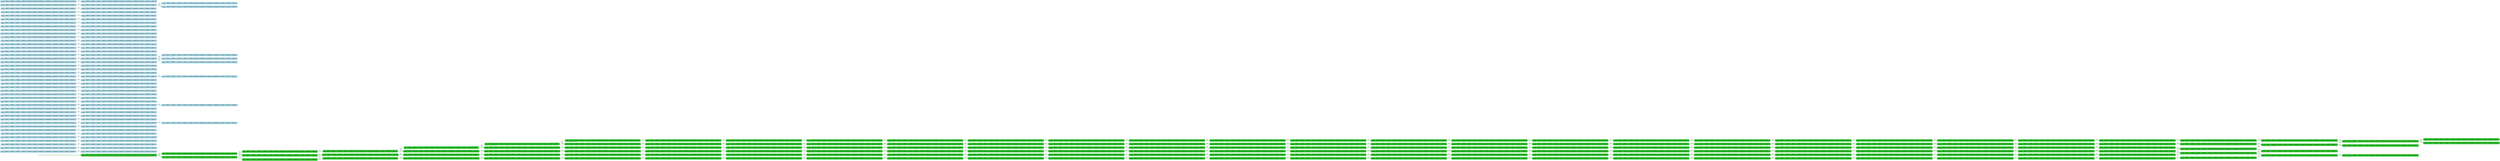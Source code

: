 digraph g {

	rankdir="LR"

	__invisible__[shape="point", color="forestgreen"]
	c0q0[label=<<b>c<sub>0</sub>q<sub>0</sub> = Dir(1)=-1, Dir(2)=-1, Dir(3)=-1, Mvt(1)=0, Mvt(2)=1, Mvt(3)=0, Portes(1)=4, Portes(2)=4, Portes(3)=4, Pos(1)=0, Pos(2)=1, Pos(3)=1</b>>, shape="box", style="rounded, filled", fillcolor="limegreen", color="forestgreen", penwidth=3] // Initial
	c1q4[label=<<b>c<sub>1</sub>q<sub>4</sub> = Dir(1)=-1, Dir(2)=-1, Dir(3)=-1, Mvt(1)=0, Mvt(2)=1, Mvt(3)=0, Portes(1)=3, Portes(2)=4, Portes(3)=4, Pos(1)=0, Pos(2)=1, Pos(3)=1</b>>, shape="box", style="rounded, filled", fillcolor="limegreen", color="forestgreen"]
	c3q0[label=<<b>c<sub>3</sub>q<sub>0</sub> = Dir(1)=-1, Dir(2)=-1, Dir(3)=-1, Mvt(1)=0, Mvt(2)=1, Mvt(3)=0, Portes(1)=5, Portes(2)=4, Portes(3)=4, Pos(1)=0, Pos(2)=1, Pos(3)=1</b>>, shape="box", style="rounded, filled", fillcolor="limegreen", color="forestgreen"]
	c5q0[label=<<b>c<sub>5</sub>q<sub>0</sub> = Dir(1)=1, Dir(2)=-1, Dir(3)=-1, Mvt(1)=0, Mvt(2)=1, Mvt(3)=0, Portes(1)=4, Portes(2)=4, Portes(3)=4, Pos(1)=0, Pos(2)=1, Pos(3)=1</b>>, shape="box", style="rounded, filled", fillcolor="limegreen", color="forestgreen"]
	c8q0[label=<<b>c<sub>8</sub>q<sub>0</sub> = Dir(1)=1, Dir(2)=-1, Dir(3)=-1, Mvt(1)=0, Mvt(2)=0, Mvt(3)=0, Portes(1)=4, Portes(2)=4, Portes(3)=4, Pos(1)=0, Pos(2)=0, Pos(3)=1</b>>, shape="box", style="rounded, filled", fillcolor="limegreen", color="forestgreen"]
	c9q0[label=<<b>c<sub>9</sub>q<sub>0</sub> = Dir(1)=1, Dir(2)=-1, Dir(3)=-1, Mvt(1)=0, Mvt(2)=0, Mvt(3)=0, Portes(1)=4, Portes(2)=3, Portes(3)=4, Pos(1)=0, Pos(2)=0, Pos(3)=1</b>>, shape="box", style="rounded, filled", fillcolor="limegreen", color="forestgreen"]
	c10q0[label=<<b>c<sub>10</sub>q<sub>0</sub> = Dir(1)=1, Dir(2)=-1, Dir(3)=-1, Mvt(1)=0, Mvt(2)=0, Mvt(3)=0, Portes(1)=4, Portes(2)=5, Portes(3)=4, Pos(1)=0, Pos(2)=0, Pos(3)=1</b>>, shape="box", style="rounded, filled", fillcolor="limegreen", color="forestgreen"]
	c105q4[label=<<b>c<sub>105</sub>q<sub>4</sub> = Dir(1)=1, Dir(2)=-1, Dir(3)=-1, Mvt(1)=0, Mvt(2)=0, Mvt(3)=0, Portes(1)=3, Portes(2)=5, Portes(3)=4, Pos(1)=0, Pos(2)=0, Pos(3)=1</b>>, shape="box", style="rounded, filled", fillcolor="limegreen", color="forestgreen"]
	c106q2[label=<<b>c<sub>106</sub>q<sub>2</sub> = Dir(1)=1, Dir(2)=-1, Dir(3)=-1, Mvt(1)=0, Mvt(2)=0, Mvt(3)=0, Portes(1)=5, Portes(2)=5, Portes(3)=4, Pos(1)=0, Pos(2)=0, Pos(3)=1</b>>, shape="box", style="rounded, filled", fillcolor="limegreen", color="forestgreen"]
	c107q1[label=<<b>c<sub>107</sub>q<sub>1</sub> = Dir(1)=1, Dir(2)=-1, Dir(3)=-1, Mvt(1)=1, Mvt(2)=0, Mvt(3)=0, Portes(1)=4, Portes(2)=5, Portes(3)=4, Pos(1)=0, Pos(2)=0, Pos(3)=1</b>>, shape="box", style="rounded, filled", fillcolor="limegreen", color="forestgreen"]
	c108q0[label=<<b>c<sub>108</sub>q<sub>0</sub> = Dir(1)=1, Dir(2)=-1, Dir(3)=-1, Mvt(1)=0, Mvt(2)=0, Mvt(3)=0, Portes(1)=4, Portes(2)=5, Portes(3)=4, Pos(1)=1, Pos(2)=0, Pos(3)=1</b>>, shape="box", style="rounded, filled", fillcolor="limegreen", color="forestgreen"]
	c109q4[label=<<b>c<sub>109</sub>q<sub>4</sub> = Dir(1)=1, Dir(2)=-1, Dir(3)=-1, Mvt(1)=0, Mvt(2)=0, Mvt(3)=0, Portes(1)=3, Portes(2)=5, Portes(3)=4, Pos(1)=1, Pos(2)=0, Pos(3)=1</b>>, shape="box", style="rounded, filled", fillcolor="limegreen", color="forestgreen"]
	c110q2[label=<<b>c<sub>110</sub>q<sub>2</sub> = Dir(1)=1, Dir(2)=-1, Dir(3)=-1, Mvt(1)=0, Mvt(2)=0, Mvt(3)=0, Portes(1)=5, Portes(2)=5, Portes(3)=4, Pos(1)=1, Pos(2)=0, Pos(3)=1</b>>, shape="box", style="rounded, filled", fillcolor="limegreen", color="forestgreen"]
	c111q1[label=<<b>c<sub>111</sub>q<sub>1</sub> = Dir(1)=1, Dir(2)=-1, Dir(3)=-1, Mvt(1)=1, Mvt(2)=0, Mvt(3)=0, Portes(1)=4, Portes(2)=5, Portes(3)=4, Pos(1)=1, Pos(2)=0, Pos(3)=1</b>>, shape="box", style="rounded, filled", fillcolor="limegreen", color="forestgreen"]
	c112q0[label=<<b>c<sub>112</sub>q<sub>0</sub> = Dir(1)=1, Dir(2)=-1, Dir(3)=-1, Mvt(1)=0, Mvt(2)=0, Mvt(3)=0, Portes(1)=4, Portes(2)=5, Portes(3)=4, Pos(1)=2, Pos(2)=0, Pos(3)=1</b>>, shape="box", style="rounded, filled", fillcolor="limegreen", color="forestgreen"]
	c113q4[label=<<b>c<sub>113</sub>q<sub>4</sub> = Dir(1)=1, Dir(2)=-1, Dir(3)=-1, Mvt(1)=0, Mvt(2)=0, Mvt(3)=0, Portes(1)=3, Portes(2)=5, Portes(3)=4, Pos(1)=2, Pos(2)=0, Pos(3)=1</b>>, shape="box", style="rounded, filled", fillcolor="limegreen", color="forestgreen"]
	c114q2[label=<<b>c<sub>114</sub>q<sub>2</sub> = Dir(1)=1, Dir(2)=-1, Dir(3)=-1, Mvt(1)=0, Mvt(2)=0, Mvt(3)=0, Portes(1)=5, Portes(2)=5, Portes(3)=4, Pos(1)=2, Pos(2)=0, Pos(3)=1</b>>, shape="box", style="rounded, filled", fillcolor="limegreen", color="forestgreen"]
	c115q1[label=<<b>c<sub>115</sub>q<sub>1</sub> = Dir(1)=1, Dir(2)=-1, Dir(3)=-1, Mvt(1)=1, Mvt(2)=0, Mvt(3)=0, Portes(1)=4, Portes(2)=5, Portes(3)=4, Pos(1)=2, Pos(2)=0, Pos(3)=1</b>>, shape="box", style="rounded, filled", fillcolor="limegreen", color="forestgreen"]
	c116q0[label=<<b>c<sub>116</sub>q<sub>0</sub> = Dir(1)=1, Dir(2)=-1, Dir(3)=-1, Mvt(1)=0, Mvt(2)=0, Mvt(3)=0, Portes(1)=4, Portes(2)=5, Portes(3)=4, Pos(1)=3, Pos(2)=0, Pos(3)=1</b>>, shape="box", style="rounded, filled", fillcolor="limegreen", color="forestgreen"]
	c117q4[label=<<b>c<sub>117</sub>q<sub>4</sub> = Dir(1)=1, Dir(2)=-1, Dir(3)=-1, Mvt(1)=0, Mvt(2)=0, Mvt(3)=0, Portes(1)=3, Portes(2)=5, Portes(3)=4, Pos(1)=3, Pos(2)=0, Pos(3)=1</b>>, shape="box", style="rounded, filled", fillcolor="limegreen", color="forestgreen"]
	c118q0[label=<<b>c<sub>118</sub>q<sub>0</sub> = Dir(1)=1, Dir(2)=-1, Dir(3)=-1, Mvt(1)=0, Mvt(2)=0, Mvt(3)=0, Portes(1)=5, Portes(2)=5, Portes(3)=4, Pos(1)=3, Pos(2)=0, Pos(3)=1</b>>, shape="box", style="rounded, filled", fillcolor="limegreen", color="forestgreen"]
	c119q0[label=<<b>c<sub>119</sub>q<sub>0</sub> = Dir(1)=-1, Dir(2)=-1, Dir(3)=-1, Mvt(1)=0, Mvt(2)=0, Mvt(3)=0, Portes(1)=4, Portes(2)=5, Portes(3)=4, Pos(1)=3, Pos(2)=0, Pos(3)=1</b>>, shape="box", style="rounded, filled", fillcolor="limegreen", color="forestgreen"]
	c120q4[label=<<b>c<sub>120</sub>q<sub>4</sub> = Dir(1)=-1, Dir(2)=-1, Dir(3)=-1, Mvt(1)=0, Mvt(2)=0, Mvt(3)=0, Portes(1)=3, Portes(2)=5, Portes(3)=4, Pos(1)=3, Pos(2)=0, Pos(3)=1</b>>, shape="box", style="rounded, filled", fillcolor="limegreen", color="forestgreen"]
	c121q2[label=<<b>c<sub>121</sub>q<sub>2</sub> = Dir(1)=-1, Dir(2)=-1, Dir(3)=-1, Mvt(1)=0, Mvt(2)=0, Mvt(3)=0, Portes(1)=5, Portes(2)=5, Portes(3)=4, Pos(1)=3, Pos(2)=0, Pos(3)=1</b>>, shape="box", style="rounded, filled", fillcolor="limegreen", color="forestgreen"]
	c122q1[label=<<b>c<sub>122</sub>q<sub>1</sub> = Dir(1)=-1, Dir(2)=-1, Dir(3)=-1, Mvt(1)=1, Mvt(2)=0, Mvt(3)=0, Portes(1)=4, Portes(2)=5, Portes(3)=4, Pos(1)=3, Pos(2)=0, Pos(3)=1</b>>, shape="box", style="rounded, filled", fillcolor="limegreen", color="forestgreen"]
	c123q0[label=<<b>c<sub>123</sub>q<sub>0</sub> = Dir(1)=-1, Dir(2)=-1, Dir(3)=-1, Mvt(1)=0, Mvt(2)=0, Mvt(3)=0, Portes(1)=4, Portes(2)=5, Portes(3)=4, Pos(1)=2, Pos(2)=0, Pos(3)=1</b>>, shape="box", style="rounded, filled", fillcolor="limegreen", color="forestgreen"]
	c124q4[label=<<b>c<sub>124</sub>q<sub>4</sub> = Dir(1)=-1, Dir(2)=-1, Dir(3)=-1, Mvt(1)=0, Mvt(2)=0, Mvt(3)=0, Portes(1)=3, Portes(2)=5, Portes(3)=4, Pos(1)=2, Pos(2)=0, Pos(3)=1</b>>, shape="box", style="rounded, filled", fillcolor="limegreen", color="forestgreen"]
	c125q2[label=<<b>c<sub>125</sub>q<sub>2</sub> = Dir(1)=-1, Dir(2)=-1, Dir(3)=-1, Mvt(1)=0, Mvt(2)=0, Mvt(3)=0, Portes(1)=5, Portes(2)=5, Portes(3)=4, Pos(1)=2, Pos(2)=0, Pos(3)=1</b>>, shape="box", style="rounded, filled", fillcolor="limegreen", color="forestgreen"]
	c126q0[label=<<b>c<sub>126</sub>q<sub>0</sub> = Dir(1)=-1, Dir(2)=-1, Dir(3)=-1, Mvt(1)=1, Mvt(2)=0, Mvt(3)=0, Portes(1)=4, Portes(2)=5, Portes(3)=4, Pos(1)=2, Pos(2)=0, Pos(3)=1</b>>, shape="box", style="rounded, filled", fillcolor="limegreen", color="forestgreen"]
	c241q0[label=<<b>c<sub>241</sub>q<sub>0</sub> = Dir(1)=-1, Dir(2)=1, Dir(3)=-1, Mvt(1)=1, Mvt(2)=0, Mvt(3)=0, Portes(1)=4, Portes(2)=4, Portes(3)=4, Pos(1)=2, Pos(2)=0, Pos(3)=1</b>>, shape="box", style="rounded, filled", fillcolor="limegreen", color="forestgreen"]
	c242q0[label=<<b>c<sub>242</sub>q<sub>0</sub> = Dir(1)=-1, Dir(2)=-1, Dir(3)=-1, Mvt(1)=1, Mvt(2)=0, Mvt(3)=0, Portes(1)=4, Portes(2)=5, Portes(3)=3, Pos(1)=2, Pos(2)=0, Pos(3)=1</b>>, shape="box", style="rounded, filled", fillcolor="limegreen", color="forestgreen"]
	c127q4[label=<<b>c<sub>127</sub>q<sub>4</sub> = Dir(1)=1, Dir(2)=-1, Dir(3)=-1, Mvt(1)=0, Mvt(2)=0, Mvt(3)=0, Portes(1)=3, Portes(2)=3, Portes(3)=4, Pos(1)=0, Pos(2)=0, Pos(3)=1</b>>, shape="box", style="rounded, filled", fillcolor="limegreen", color="forestgreen"]
	c128q2[label=<<b>c<sub>128</sub>q<sub>2</sub> = Dir(1)=1, Dir(2)=-1, Dir(3)=-1, Mvt(1)=0, Mvt(2)=0, Mvt(3)=0, Portes(1)=5, Portes(2)=3, Portes(3)=4, Pos(1)=0, Pos(2)=0, Pos(3)=1</b>>, shape="box", style="rounded, filled", fillcolor="limegreen", color="forestgreen"]
	c129q1[label=<<b>c<sub>129</sub>q<sub>1</sub> = Dir(1)=1, Dir(2)=-1, Dir(3)=-1, Mvt(1)=1, Mvt(2)=0, Mvt(3)=0, Portes(1)=4, Portes(2)=3, Portes(3)=4, Pos(1)=0, Pos(2)=0, Pos(3)=1</b>>, shape="box", style="rounded, filled", fillcolor="limegreen", color="forestgreen"]
	c130q0[label=<<b>c<sub>130</sub>q<sub>0</sub> = Dir(1)=1, Dir(2)=-1, Dir(3)=-1, Mvt(1)=0, Mvt(2)=0, Mvt(3)=0, Portes(1)=4, Portes(2)=3, Portes(3)=4, Pos(1)=1, Pos(2)=0, Pos(3)=1</b>>, shape="box", style="rounded, filled", fillcolor="limegreen", color="forestgreen"]
	c131q4[label=<<b>c<sub>131</sub>q<sub>4</sub> = Dir(1)=1, Dir(2)=-1, Dir(3)=-1, Mvt(1)=0, Mvt(2)=0, Mvt(3)=0, Portes(1)=3, Portes(2)=3, Portes(3)=4, Pos(1)=1, Pos(2)=0, Pos(3)=1</b>>, shape="box", style="rounded, filled", fillcolor="limegreen", color="forestgreen"]
	c132q2[label=<<b>c<sub>132</sub>q<sub>2</sub> = Dir(1)=1, Dir(2)=-1, Dir(3)=-1, Mvt(1)=0, Mvt(2)=0, Mvt(3)=0, Portes(1)=5, Portes(2)=3, Portes(3)=4, Pos(1)=1, Pos(2)=0, Pos(3)=1</b>>, shape="box", style="rounded, filled", fillcolor="limegreen", color="forestgreen"]
	c133q1[label=<<b>c<sub>133</sub>q<sub>1</sub> = Dir(1)=1, Dir(2)=-1, Dir(3)=-1, Mvt(1)=1, Mvt(2)=0, Mvt(3)=0, Portes(1)=4, Portes(2)=3, Portes(3)=4, Pos(1)=1, Pos(2)=0, Pos(3)=1</b>>, shape="box", style="rounded, filled", fillcolor="limegreen", color="forestgreen"]
	c134q0[label=<<b>c<sub>134</sub>q<sub>0</sub> = Dir(1)=1, Dir(2)=-1, Dir(3)=-1, Mvt(1)=0, Mvt(2)=0, Mvt(3)=0, Portes(1)=4, Portes(2)=3, Portes(3)=4, Pos(1)=2, Pos(2)=0, Pos(3)=1</b>>, shape="box", style="rounded, filled", fillcolor="limegreen", color="forestgreen"]
	c135q4[label=<<b>c<sub>135</sub>q<sub>4</sub> = Dir(1)=1, Dir(2)=-1, Dir(3)=-1, Mvt(1)=0, Mvt(2)=0, Mvt(3)=0, Portes(1)=3, Portes(2)=3, Portes(3)=4, Pos(1)=2, Pos(2)=0, Pos(3)=1</b>>, shape="box", style="rounded, filled", fillcolor="limegreen", color="forestgreen"]
	c136q2[label=<<b>c<sub>136</sub>q<sub>2</sub> = Dir(1)=1, Dir(2)=-1, Dir(3)=-1, Mvt(1)=0, Mvt(2)=0, Mvt(3)=0, Portes(1)=5, Portes(2)=3, Portes(3)=4, Pos(1)=2, Pos(2)=0, Pos(3)=1</b>>, shape="box", style="rounded, filled", fillcolor="limegreen", color="forestgreen"]
	c137q1[label=<<b>c<sub>137</sub>q<sub>1</sub> = Dir(1)=1, Dir(2)=-1, Dir(3)=-1, Mvt(1)=1, Mvt(2)=0, Mvt(3)=0, Portes(1)=4, Portes(2)=3, Portes(3)=4, Pos(1)=2, Pos(2)=0, Pos(3)=1</b>>, shape="box", style="rounded, filled", fillcolor="limegreen", color="forestgreen"]
	c138q0[label=<<b>c<sub>138</sub>q<sub>0</sub> = Dir(1)=1, Dir(2)=-1, Dir(3)=-1, Mvt(1)=0, Mvt(2)=0, Mvt(3)=0, Portes(1)=4, Portes(2)=3, Portes(3)=4, Pos(1)=3, Pos(2)=0, Pos(3)=1</b>>, shape="box", style="rounded, filled", fillcolor="limegreen", color="forestgreen"]
	c139q4[label=<<b>c<sub>139</sub>q<sub>4</sub> = Dir(1)=1, Dir(2)=-1, Dir(3)=-1, Mvt(1)=0, Mvt(2)=0, Mvt(3)=0, Portes(1)=3, Portes(2)=3, Portes(3)=4, Pos(1)=3, Pos(2)=0, Pos(3)=1</b>>, shape="box", style="rounded, filled", fillcolor="limegreen", color="forestgreen"]
	c140q0[label=<<b>c<sub>140</sub>q<sub>0</sub> = Dir(1)=1, Dir(2)=-1, Dir(3)=-1, Mvt(1)=0, Mvt(2)=0, Mvt(3)=0, Portes(1)=5, Portes(2)=3, Portes(3)=4, Pos(1)=3, Pos(2)=0, Pos(3)=1</b>>, shape="box", style="rounded, filled", fillcolor="limegreen", color="forestgreen"]
	c141q0[label=<<b>c<sub>141</sub>q<sub>0</sub> = Dir(1)=-1, Dir(2)=-1, Dir(3)=-1, Mvt(1)=0, Mvt(2)=0, Mvt(3)=0, Portes(1)=4, Portes(2)=3, Portes(3)=4, Pos(1)=3, Pos(2)=0, Pos(3)=1</b>>, shape="box", style="rounded, filled", fillcolor="limegreen", color="forestgreen"]
	c142q4[label=<<b>c<sub>142</sub>q<sub>4</sub> = Dir(1)=-1, Dir(2)=-1, Dir(3)=-1, Mvt(1)=0, Mvt(2)=0, Mvt(3)=0, Portes(1)=3, Portes(2)=3, Portes(3)=4, Pos(1)=3, Pos(2)=0, Pos(3)=1</b>>, shape="box", style="rounded, filled", fillcolor="limegreen", color="forestgreen"]
	c143q2[label=<<b>c<sub>143</sub>q<sub>2</sub> = Dir(1)=-1, Dir(2)=-1, Dir(3)=-1, Mvt(1)=0, Mvt(2)=0, Mvt(3)=0, Portes(1)=5, Portes(2)=3, Portes(3)=4, Pos(1)=3, Pos(2)=0, Pos(3)=1</b>>, shape="box", style="rounded, filled", fillcolor="limegreen", color="forestgreen"]
	c144q1[label=<<b>c<sub>144</sub>q<sub>1</sub> = Dir(1)=-1, Dir(2)=-1, Dir(3)=-1, Mvt(1)=1, Mvt(2)=0, Mvt(3)=0, Portes(1)=4, Portes(2)=3, Portes(3)=4, Pos(1)=3, Pos(2)=0, Pos(3)=1</b>>, shape="box", style="rounded, filled", fillcolor="limegreen", color="forestgreen"]
	c145q0[label=<<b>c<sub>145</sub>q<sub>0</sub> = Dir(1)=-1, Dir(2)=-1, Dir(3)=-1, Mvt(1)=0, Mvt(2)=0, Mvt(3)=0, Portes(1)=4, Portes(2)=3, Portes(3)=4, Pos(1)=2, Pos(2)=0, Pos(3)=1</b>>, shape="box", style="rounded, filled", fillcolor="limegreen", color="forestgreen"]
	c146q4[label=<<b>c<sub>146</sub>q<sub>4</sub> = Dir(1)=-1, Dir(2)=-1, Dir(3)=-1, Mvt(1)=0, Mvt(2)=0, Mvt(3)=0, Portes(1)=3, Portes(2)=3, Portes(3)=4, Pos(1)=2, Pos(2)=0, Pos(3)=1</b>>, shape="box", style="rounded, filled", fillcolor="limegreen", color="forestgreen"]
	c147q2[label=<<b>c<sub>147</sub>q<sub>2</sub> = Dir(1)=-1, Dir(2)=-1, Dir(3)=-1, Mvt(1)=0, Mvt(2)=0, Mvt(3)=0, Portes(1)=5, Portes(2)=3, Portes(3)=4, Pos(1)=2, Pos(2)=0, Pos(3)=1</b>>, shape="box", style="rounded, filled", fillcolor="limegreen", color="forestgreen"]
	c148q0[label=<<b>c<sub>148</sub>q<sub>0</sub> = Dir(1)=-1, Dir(2)=-1, Dir(3)=-1, Mvt(1)=1, Mvt(2)=0, Mvt(3)=0, Portes(1)=4, Portes(2)=3, Portes(3)=4, Pos(1)=2, Pos(2)=0, Pos(3)=1</b>>, shape="box", style="rounded, filled", fillcolor="limegreen", color="forestgreen"]
	c243q0[label=<<b>c<sub>243</sub>q<sub>0</sub> = Dir(1)=-1, Dir(2)=-1, Dir(3)=-1, Mvt(1)=1, Mvt(2)=0, Mvt(3)=0, Portes(1)=4, Portes(2)=3, Portes(3)=3, Pos(1)=2, Pos(2)=0, Pos(3)=1</b>>, shape="box", style="rounded, filled", fillcolor="limegreen", color="forestgreen"]
	c149q4[label=<<b>c<sub>149</sub>q<sub>4</sub> = Dir(1)=1, Dir(2)=-1, Dir(3)=-1, Mvt(1)=0, Mvt(2)=0, Mvt(3)=0, Portes(1)=3, Portes(2)=4, Portes(3)=4, Pos(1)=0, Pos(2)=0, Pos(3)=1</b>>, shape="box", style="rounded, filled", fillcolor="limegreen", color="forestgreen"]
	c150q2[label=<<b>c<sub>150</sub>q<sub>2</sub> = Dir(1)=1, Dir(2)=-1, Dir(3)=-1, Mvt(1)=0, Mvt(2)=0, Mvt(3)=0, Portes(1)=5, Portes(2)=4, Portes(3)=4, Pos(1)=0, Pos(2)=0, Pos(3)=1</b>>, shape="box", style="rounded, filled", fillcolor="limegreen", color="forestgreen"]
	c151q1[label=<<b>c<sub>151</sub>q<sub>1</sub> = Dir(1)=1, Dir(2)=-1, Dir(3)=-1, Mvt(1)=1, Mvt(2)=0, Mvt(3)=0, Portes(1)=4, Portes(2)=4, Portes(3)=4, Pos(1)=0, Pos(2)=0, Pos(3)=1</b>>, shape="box", style="rounded, filled", fillcolor="limegreen", color="forestgreen"]
	c152q0[label=<<b>c<sub>152</sub>q<sub>0</sub> = Dir(1)=1, Dir(2)=-1, Dir(3)=-1, Mvt(1)=0, Mvt(2)=0, Mvt(3)=0, Portes(1)=4, Portes(2)=4, Portes(3)=4, Pos(1)=1, Pos(2)=0, Pos(3)=1</b>>, shape="box", style="rounded, filled", fillcolor="limegreen", color="forestgreen"]
	c153q4[label=<<b>c<sub>153</sub>q<sub>4</sub> = Dir(1)=1, Dir(2)=-1, Dir(3)=-1, Mvt(1)=0, Mvt(2)=0, Mvt(3)=0, Portes(1)=3, Portes(2)=4, Portes(3)=4, Pos(1)=1, Pos(2)=0, Pos(3)=1</b>>, shape="box", style="rounded, filled", fillcolor="limegreen", color="forestgreen"]
	c154q2[label=<<b>c<sub>154</sub>q<sub>2</sub> = Dir(1)=1, Dir(2)=-1, Dir(3)=-1, Mvt(1)=0, Mvt(2)=0, Mvt(3)=0, Portes(1)=5, Portes(2)=4, Portes(3)=4, Pos(1)=1, Pos(2)=0, Pos(3)=1</b>>, shape="box", style="rounded, filled", fillcolor="limegreen", color="forestgreen"]
	c155q1[label=<<b>c<sub>155</sub>q<sub>1</sub> = Dir(1)=1, Dir(2)=-1, Dir(3)=-1, Mvt(1)=1, Mvt(2)=0, Mvt(3)=0, Portes(1)=4, Portes(2)=4, Portes(3)=4, Pos(1)=1, Pos(2)=0, Pos(3)=1</b>>, shape="box", style="rounded, filled", fillcolor="limegreen", color="forestgreen"]
	c156q0[label=<<b>c<sub>156</sub>q<sub>0</sub> = Dir(1)=1, Dir(2)=-1, Dir(3)=-1, Mvt(1)=0, Mvt(2)=0, Mvt(3)=0, Portes(1)=4, Portes(2)=4, Portes(3)=4, Pos(1)=2, Pos(2)=0, Pos(3)=1</b>>, shape="box", style="rounded, filled", fillcolor="limegreen", color="forestgreen"]
	c157q4[label=<<b>c<sub>157</sub>q<sub>4</sub> = Dir(1)=1, Dir(2)=-1, Dir(3)=-1, Mvt(1)=0, Mvt(2)=0, Mvt(3)=0, Portes(1)=3, Portes(2)=4, Portes(3)=4, Pos(1)=2, Pos(2)=0, Pos(3)=1</b>>, shape="box", style="rounded, filled", fillcolor="limegreen", color="forestgreen"]
	c158q2[label=<<b>c<sub>158</sub>q<sub>2</sub> = Dir(1)=1, Dir(2)=-1, Dir(3)=-1, Mvt(1)=0, Mvt(2)=0, Mvt(3)=0, Portes(1)=5, Portes(2)=4, Portes(3)=4, Pos(1)=2, Pos(2)=0, Pos(3)=1</b>>, shape="box", style="rounded, filled", fillcolor="limegreen", color="forestgreen"]
	c159q1[label=<<b>c<sub>159</sub>q<sub>1</sub> = Dir(1)=1, Dir(2)=-1, Dir(3)=-1, Mvt(1)=1, Mvt(2)=0, Mvt(3)=0, Portes(1)=4, Portes(2)=4, Portes(3)=4, Pos(1)=2, Pos(2)=0, Pos(3)=1</b>>, shape="box", style="rounded, filled", fillcolor="limegreen", color="forestgreen"]
	c160q0[label=<<b>c<sub>160</sub>q<sub>0</sub> = Dir(1)=1, Dir(2)=-1, Dir(3)=-1, Mvt(1)=0, Mvt(2)=0, Mvt(3)=0, Portes(1)=4, Portes(2)=4, Portes(3)=4, Pos(1)=3, Pos(2)=0, Pos(3)=1</b>>, shape="box", style="rounded, filled", fillcolor="limegreen", color="forestgreen"]
	c161q4[label=<<b>c<sub>161</sub>q<sub>4</sub> = Dir(1)=1, Dir(2)=-1, Dir(3)=-1, Mvt(1)=0, Mvt(2)=0, Mvt(3)=0, Portes(1)=3, Portes(2)=4, Portes(3)=4, Pos(1)=3, Pos(2)=0, Pos(3)=1</b>>, shape="box", style="rounded, filled", fillcolor="limegreen", color="forestgreen"]
	c162q0[label=<<b>c<sub>162</sub>q<sub>0</sub> = Dir(1)=1, Dir(2)=-1, Dir(3)=-1, Mvt(1)=0, Mvt(2)=0, Mvt(3)=0, Portes(1)=5, Portes(2)=4, Portes(3)=4, Pos(1)=3, Pos(2)=0, Pos(3)=1</b>>, shape="box", style="rounded, filled", fillcolor="limegreen", color="forestgreen"]
	c163q0[label=<<b>c<sub>163</sub>q<sub>0</sub> = Dir(1)=-1, Dir(2)=-1, Dir(3)=-1, Mvt(1)=0, Mvt(2)=0, Mvt(3)=0, Portes(1)=4, Portes(2)=4, Portes(3)=4, Pos(1)=3, Pos(2)=0, Pos(3)=1</b>>, shape="box", style="rounded, filled", fillcolor="limegreen", color="forestgreen"]
	c164q4[label=<<b>c<sub>164</sub>q<sub>4</sub> = Dir(1)=-1, Dir(2)=-1, Dir(3)=-1, Mvt(1)=0, Mvt(2)=0, Mvt(3)=0, Portes(1)=3, Portes(2)=4, Portes(3)=4, Pos(1)=3, Pos(2)=0, Pos(3)=1</b>>, shape="box", style="rounded, filled", fillcolor="limegreen", color="forestgreen"]
	c165q2[label=<<b>c<sub>165</sub>q<sub>2</sub> = Dir(1)=-1, Dir(2)=-1, Dir(3)=-1, Mvt(1)=0, Mvt(2)=0, Mvt(3)=0, Portes(1)=5, Portes(2)=4, Portes(3)=4, Pos(1)=3, Pos(2)=0, Pos(3)=1</b>>, shape="box", style="rounded, filled", fillcolor="limegreen", color="forestgreen"]
	c166q1[label=<<b>c<sub>166</sub>q<sub>1</sub> = Dir(1)=-1, Dir(2)=-1, Dir(3)=-1, Mvt(1)=1, Mvt(2)=0, Mvt(3)=0, Portes(1)=4, Portes(2)=4, Portes(3)=4, Pos(1)=3, Pos(2)=0, Pos(3)=1</b>>, shape="box", style="rounded, filled", fillcolor="limegreen", color="forestgreen"]
	c167q0[label=<<b>c<sub>167</sub>q<sub>0</sub> = Dir(1)=-1, Dir(2)=-1, Dir(3)=-1, Mvt(1)=0, Mvt(2)=0, Mvt(3)=0, Portes(1)=4, Portes(2)=4, Portes(3)=4, Pos(1)=2, Pos(2)=0, Pos(3)=1</b>>, shape="box", style="rounded, filled", fillcolor="limegreen", color="forestgreen"]
	c168q4[label=<<b>c<sub>168</sub>q<sub>4</sub> = Dir(1)=-1, Dir(2)=-1, Dir(3)=-1, Mvt(1)=0, Mvt(2)=0, Mvt(3)=0, Portes(1)=3, Portes(2)=4, Portes(3)=4, Pos(1)=2, Pos(2)=0, Pos(3)=1</b>>, shape="box", style="rounded, filled", fillcolor="limegreen", color="forestgreen"]
	c169q2[label=<<b>c<sub>169</sub>q<sub>2</sub> = Dir(1)=-1, Dir(2)=-1, Dir(3)=-1, Mvt(1)=0, Mvt(2)=0, Mvt(3)=0, Portes(1)=5, Portes(2)=4, Portes(3)=4, Pos(1)=2, Pos(2)=0, Pos(3)=1</b>>, shape="box", style="rounded, filled", fillcolor="limegreen", color="forestgreen"]
	c170q0[label=<<b>c<sub>170</sub>q<sub>0</sub> = Dir(1)=-1, Dir(2)=-1, Dir(3)=-1, Mvt(1)=1, Mvt(2)=0, Mvt(3)=0, Portes(1)=4, Portes(2)=4, Portes(3)=4, Pos(1)=2, Pos(2)=0, Pos(3)=1</b>>, shape="box", style="rounded, filled", fillcolor="limegreen", color="forestgreen"]
	c244q0[label=<<b>c<sub>244</sub>q<sub>0</sub> = Dir(1)=-1, Dir(2)=-1, Dir(3)=-1, Mvt(1)=1, Mvt(2)=0, Mvt(3)=0, Portes(1)=4, Portes(2)=4, Portes(3)=3, Pos(1)=2, Pos(2)=0, Pos(3)=1</b>>, shape="box", style="rounded, filled", fillcolor="limegreen", color="forestgreen"]
	c195q4[label=<<b>c<sub>195</sub>q<sub>4</sub> = Dir(1)=1, Dir(2)=-1, Dir(3)=-1, Mvt(1)=0, Mvt(2)=1, Mvt(3)=0, Portes(1)=3, Portes(2)=4, Portes(3)=4, Pos(1)=0, Pos(2)=1, Pos(3)=1</b>>, shape="box", style="rounded, filled", fillcolor="limegreen", color="forestgreen"]
	c196q2[label=<<b>c<sub>196</sub>q<sub>2</sub> = Dir(1)=1, Dir(2)=-1, Dir(3)=-1, Mvt(1)=0, Mvt(2)=1, Mvt(3)=0, Portes(1)=5, Portes(2)=4, Portes(3)=4, Pos(1)=0, Pos(2)=1, Pos(3)=1</b>>, shape="box", style="rounded, filled", fillcolor="limegreen", color="forestgreen"]
	c197q1[label=<<b>c<sub>197</sub>q<sub>1</sub> = Dir(1)=1, Dir(2)=-1, Dir(3)=-1, Mvt(1)=1, Mvt(2)=1, Mvt(3)=0, Portes(1)=4, Portes(2)=4, Portes(3)=4, Pos(1)=0, Pos(2)=1, Pos(3)=1</b>>, shape="box", style="rounded, filled", fillcolor="limegreen", color="forestgreen"]
	c198q0[label=<<b>c<sub>198</sub>q<sub>0</sub> = Dir(1)=1, Dir(2)=-1, Dir(3)=-1, Mvt(1)=0, Mvt(2)=1, Mvt(3)=0, Portes(1)=4, Portes(2)=4, Portes(3)=4, Pos(1)=1, Pos(2)=1, Pos(3)=1</b>>, shape="box", style="rounded, filled", fillcolor="limegreen", color="forestgreen"]
	c199q4[label=<<b>c<sub>199</sub>q<sub>4</sub> = Dir(1)=1, Dir(2)=-1, Dir(3)=-1, Mvt(1)=0, Mvt(2)=1, Mvt(3)=0, Portes(1)=3, Portes(2)=4, Portes(3)=4, Pos(1)=1, Pos(2)=1, Pos(3)=1</b>>, shape="box", style="rounded, filled", fillcolor="limegreen", color="forestgreen"]
	c200q2[label=<<b>c<sub>200</sub>q<sub>2</sub> = Dir(1)=1, Dir(2)=-1, Dir(3)=-1, Mvt(1)=0, Mvt(2)=1, Mvt(3)=0, Portes(1)=5, Portes(2)=4, Portes(3)=4, Pos(1)=1, Pos(2)=1, Pos(3)=1</b>>, shape="box", style="rounded, filled", fillcolor="limegreen", color="forestgreen"]
	c201q1[label=<<b>c<sub>201</sub>q<sub>1</sub> = Dir(1)=1, Dir(2)=-1, Dir(3)=-1, Mvt(1)=1, Mvt(2)=1, Mvt(3)=0, Portes(1)=4, Portes(2)=4, Portes(3)=4, Pos(1)=1, Pos(2)=1, Pos(3)=1</b>>, shape="box", style="rounded, filled", fillcolor="limegreen", color="forestgreen"]
	c202q0[label=<<b>c<sub>202</sub>q<sub>0</sub> = Dir(1)=1, Dir(2)=-1, Dir(3)=-1, Mvt(1)=0, Mvt(2)=1, Mvt(3)=0, Portes(1)=4, Portes(2)=4, Portes(3)=4, Pos(1)=2, Pos(2)=1, Pos(3)=1</b>>, shape="box", style="rounded, filled", fillcolor="limegreen", color="forestgreen"]
	c203q4[label=<<b>c<sub>203</sub>q<sub>4</sub> = Dir(1)=1, Dir(2)=-1, Dir(3)=-1, Mvt(1)=0, Mvt(2)=1, Mvt(3)=0, Portes(1)=3, Portes(2)=4, Portes(3)=4, Pos(1)=2, Pos(2)=1, Pos(3)=1</b>>, shape="box", style="rounded, filled", fillcolor="limegreen", color="forestgreen"]
	c204q2[label=<<b>c<sub>204</sub>q<sub>2</sub> = Dir(1)=1, Dir(2)=-1, Dir(3)=-1, Mvt(1)=0, Mvt(2)=1, Mvt(3)=0, Portes(1)=5, Portes(2)=4, Portes(3)=4, Pos(1)=2, Pos(2)=1, Pos(3)=1</b>>, shape="box", style="rounded, filled", fillcolor="limegreen", color="forestgreen"]
	c205q1[label=<<b>c<sub>205</sub>q<sub>1</sub> = Dir(1)=1, Dir(2)=-1, Dir(3)=-1, Mvt(1)=1, Mvt(2)=1, Mvt(3)=0, Portes(1)=4, Portes(2)=4, Portes(3)=4, Pos(1)=2, Pos(2)=1, Pos(3)=1</b>>, shape="box", style="rounded, filled", fillcolor="limegreen", color="forestgreen"]
	c206q0[label=<<b>c<sub>206</sub>q<sub>0</sub> = Dir(1)=1, Dir(2)=-1, Dir(3)=-1, Mvt(1)=0, Mvt(2)=1, Mvt(3)=0, Portes(1)=4, Portes(2)=4, Portes(3)=4, Pos(1)=3, Pos(2)=1, Pos(3)=1</b>>, shape="box", style="rounded, filled", fillcolor="limegreen", color="forestgreen"]
	c207q4[label=<<b>c<sub>207</sub>q<sub>4</sub> = Dir(1)=1, Dir(2)=-1, Dir(3)=-1, Mvt(1)=0, Mvt(2)=1, Mvt(3)=0, Portes(1)=3, Portes(2)=4, Portes(3)=4, Pos(1)=3, Pos(2)=1, Pos(3)=1</b>>, shape="box", style="rounded, filled", fillcolor="limegreen", color="forestgreen"]
	c208q0[label=<<b>c<sub>208</sub>q<sub>0</sub> = Dir(1)=1, Dir(2)=-1, Dir(3)=-1, Mvt(1)=0, Mvt(2)=1, Mvt(3)=0, Portes(1)=5, Portes(2)=4, Portes(3)=4, Pos(1)=3, Pos(2)=1, Pos(3)=1</b>>, shape="box", style="rounded, filled", fillcolor="limegreen", color="forestgreen"]
	c209q0[label=<<b>c<sub>209</sub>q<sub>0</sub> = Dir(1)=-1, Dir(2)=-1, Dir(3)=-1, Mvt(1)=0, Mvt(2)=1, Mvt(3)=0, Portes(1)=4, Portes(2)=4, Portes(3)=4, Pos(1)=3, Pos(2)=1, Pos(3)=1</b>>, shape="box", style="rounded, filled", fillcolor="limegreen", color="forestgreen"]
	c210q4[label=<<b>c<sub>210</sub>q<sub>4</sub> = Dir(1)=-1, Dir(2)=-1, Dir(3)=-1, Mvt(1)=0, Mvt(2)=1, Mvt(3)=0, Portes(1)=3, Portes(2)=4, Portes(3)=4, Pos(1)=3, Pos(2)=1, Pos(3)=1</b>>, shape="box", style="rounded, filled", fillcolor="limegreen", color="forestgreen"]
	c211q2[label=<<b>c<sub>211</sub>q<sub>2</sub> = Dir(1)=-1, Dir(2)=-1, Dir(3)=-1, Mvt(1)=0, Mvt(2)=1, Mvt(3)=0, Portes(1)=5, Portes(2)=4, Portes(3)=4, Pos(1)=3, Pos(2)=1, Pos(3)=1</b>>, shape="box", style="rounded, filled", fillcolor="limegreen", color="forestgreen"]
	c212q1[label=<<b>c<sub>212</sub>q<sub>1</sub> = Dir(1)=-1, Dir(2)=-1, Dir(3)=-1, Mvt(1)=1, Mvt(2)=1, Mvt(3)=0, Portes(1)=4, Portes(2)=4, Portes(3)=4, Pos(1)=3, Pos(2)=1, Pos(3)=1</b>>, shape="box", style="rounded, filled", fillcolor="limegreen", color="forestgreen"]
	c213q0[label=<<b>c<sub>213</sub>q<sub>0</sub> = Dir(1)=-1, Dir(2)=-1, Dir(3)=-1, Mvt(1)=0, Mvt(2)=1, Mvt(3)=0, Portes(1)=4, Portes(2)=4, Portes(3)=4, Pos(1)=2, Pos(2)=1, Pos(3)=1</b>>, shape="box", style="rounded, filled", fillcolor="limegreen", color="forestgreen"]
	c214q4[label=<<b>c<sub>214</sub>q<sub>4</sub> = Dir(1)=-1, Dir(2)=-1, Dir(3)=-1, Mvt(1)=0, Mvt(2)=1, Mvt(3)=0, Portes(1)=3, Portes(2)=4, Portes(3)=4, Pos(1)=2, Pos(2)=1, Pos(3)=1</b>>, shape="box", style="rounded, filled", fillcolor="limegreen", color="forestgreen"]
	c215q2[label=<<b>c<sub>215</sub>q<sub>2</sub> = Dir(1)=-1, Dir(2)=-1, Dir(3)=-1, Mvt(1)=0, Mvt(2)=1, Mvt(3)=0, Portes(1)=5, Portes(2)=4, Portes(3)=4, Pos(1)=2, Pos(2)=1, Pos(3)=1</b>>, shape="box", style="rounded, filled", fillcolor="limegreen", color="forestgreen"]
	c216q0[label=<<b>c<sub>216</sub>q<sub>0</sub> = Dir(1)=-1, Dir(2)=-1, Dir(3)=-1, Mvt(1)=1, Mvt(2)=1, Mvt(3)=0, Portes(1)=4, Portes(2)=4, Portes(3)=4, Pos(1)=2, Pos(2)=1, Pos(3)=1</b>>, shape="box", style="rounded, filled", fillcolor="limegreen", color="forestgreen"]
	c240q0[label=<<b>c<sub>240</sub>q<sub>0</sub> = Dir(1)=-1, Dir(2)=-1, Dir(3)=-1, Mvt(1)=1, Mvt(2)=1, Mvt(3)=0, Portes(1)=4, Portes(2)=4, Portes(3)=3, Pos(1)=2, Pos(2)=1, Pos(3)=1</b>>, shape="box", style="rounded, filled", fillcolor="limegreen", color="forestgreen"]
	c194q0[label=<<b>c<sub>194</sub>q<sub>0</sub> = Dir(1)=-1, Dir(2)=-1, Dir(3)=-1, Mvt(1)=1, Mvt(2)=1, Mvt(3)=0, Portes(1)=4, Portes(2)=4, Portes(3)=5, Pos(1)=2, Pos(2)=1, Pos(3)=1</b>>, shape="box", style="rounded, filled", fillcolor="limegreen", color="forestgreen"]
	c245q0[label=<<b>c<sub>245</sub>q<sub>0</sub> = Dir(1)=-1, Dir(2)=-1, Dir(3)=-1, Mvt(1)=1, Mvt(2)=0, Mvt(3)=0, Portes(1)=4, Portes(2)=4, Portes(3)=5, Pos(1)=2, Pos(2)=0, Pos(3)=1</b>>, shape="box", style="rounded, filled", fillcolor="limegreen", color="forestgreen"]
	c4q4[label=<<b>c<sub>4</sub>q<sub>4</sub> = Dir(1)=-1, Dir(2)=-1, Dir(3)=-1, Mvt(1)=0, Mvt(2)=1, Mvt(3)=0, Portes(1)=3, Portes(2)=4, Portes(3)=3, Pos(1)=0, Pos(2)=1, Pos(3)=1</b>>, shape="box", style="rounded, filled", fillcolor="limegreen", color="forestgreen"]
	c7q4[label=<<b>c<sub>7</sub>q<sub>4</sub> = Dir(1)=-1, Dir(2)=-1, Dir(3)=-1, Mvt(1)=0, Mvt(2)=1, Mvt(3)=0, Portes(1)=3, Portes(2)=4, Portes(3)=5, Pos(1)=0, Pos(2)=1, Pos(3)=1</b>>, shape="box", style="rounded, filled", fillcolor="limegreen", color="forestgreen"]
	c171q0[label=<<b>c<sub>171</sub>q<sub>0</sub> = Dir(1)=-1, Dir(2)=-1, Dir(3)=-1, Mvt(1)=0, Mvt(2)=1, Mvt(3)=0, Portes(1)=5, Portes(2)=4, Portes(3)=5, Pos(1)=0, Pos(2)=1, Pos(3)=1</b>>, shape="box", style="rounded, filled", fillcolor="limegreen", color="forestgreen"]
	c172q0[label=<<b>c<sub>172</sub>q<sub>0</sub> = Dir(1)=1, Dir(2)=-1, Dir(3)=-1, Mvt(1)=0, Mvt(2)=1, Mvt(3)=0, Portes(1)=4, Portes(2)=4, Portes(3)=5, Pos(1)=0, Pos(2)=1, Pos(3)=1</b>>, shape="box", style="rounded, filled", fillcolor="limegreen", color="forestgreen"]
	c173q4[label=<<b>c<sub>173</sub>q<sub>4</sub> = Dir(1)=1, Dir(2)=-1, Dir(3)=-1, Mvt(1)=0, Mvt(2)=1, Mvt(3)=0, Portes(1)=3, Portes(2)=4, Portes(3)=5, Pos(1)=0, Pos(2)=1, Pos(3)=1</b>>, shape="box", style="rounded, filled", fillcolor="limegreen", color="forestgreen"]
	c174q2[label=<<b>c<sub>174</sub>q<sub>2</sub> = Dir(1)=1, Dir(2)=-1, Dir(3)=-1, Mvt(1)=0, Mvt(2)=1, Mvt(3)=0, Portes(1)=5, Portes(2)=4, Portes(3)=5, Pos(1)=0, Pos(2)=1, Pos(3)=1</b>>, shape="box", style="rounded, filled", fillcolor="limegreen", color="forestgreen"]
	c175q1[label=<<b>c<sub>175</sub>q<sub>1</sub> = Dir(1)=1, Dir(2)=-1, Dir(3)=-1, Mvt(1)=1, Mvt(2)=1, Mvt(3)=0, Portes(1)=4, Portes(2)=4, Portes(3)=5, Pos(1)=0, Pos(2)=1, Pos(3)=1</b>>, shape="box", style="rounded, filled", fillcolor="limegreen", color="forestgreen"]
	c176q0[label=<<b>c<sub>176</sub>q<sub>0</sub> = Dir(1)=1, Dir(2)=-1, Dir(3)=-1, Mvt(1)=0, Mvt(2)=1, Mvt(3)=0, Portes(1)=4, Portes(2)=4, Portes(3)=5, Pos(1)=1, Pos(2)=1, Pos(3)=1</b>>, shape="box", style="rounded, filled", fillcolor="limegreen", color="forestgreen"]
	c177q4[label=<<b>c<sub>177</sub>q<sub>4</sub> = Dir(1)=1, Dir(2)=-1, Dir(3)=-1, Mvt(1)=0, Mvt(2)=1, Mvt(3)=0, Portes(1)=3, Portes(2)=4, Portes(3)=5, Pos(1)=1, Pos(2)=1, Pos(3)=1</b>>, shape="box", style="rounded, filled", fillcolor="limegreen", color="forestgreen"]
	c178q2[label=<<b>c<sub>178</sub>q<sub>2</sub> = Dir(1)=1, Dir(2)=-1, Dir(3)=-1, Mvt(1)=0, Mvt(2)=1, Mvt(3)=0, Portes(1)=5, Portes(2)=4, Portes(3)=5, Pos(1)=1, Pos(2)=1, Pos(3)=1</b>>, shape="box", style="rounded, filled", fillcolor="limegreen", color="forestgreen"]
	c179q1[label=<<b>c<sub>179</sub>q<sub>1</sub> = Dir(1)=1, Dir(2)=-1, Dir(3)=-1, Mvt(1)=1, Mvt(2)=1, Mvt(3)=0, Portes(1)=4, Portes(2)=4, Portes(3)=5, Pos(1)=1, Pos(2)=1, Pos(3)=1</b>>, shape="box", style="rounded, filled", fillcolor="limegreen", color="forestgreen"]
	c180q0[label=<<b>c<sub>180</sub>q<sub>0</sub> = Dir(1)=1, Dir(2)=-1, Dir(3)=-1, Mvt(1)=0, Mvt(2)=1, Mvt(3)=0, Portes(1)=4, Portes(2)=4, Portes(3)=5, Pos(1)=2, Pos(2)=1, Pos(3)=1</b>>, shape="box", style="rounded, filled", fillcolor="limegreen", color="forestgreen"]
	c181q4[label=<<b>c<sub>181</sub>q<sub>4</sub> = Dir(1)=1, Dir(2)=-1, Dir(3)=-1, Mvt(1)=0, Mvt(2)=1, Mvt(3)=0, Portes(1)=3, Portes(2)=4, Portes(3)=5, Pos(1)=2, Pos(2)=1, Pos(3)=1</b>>, shape="box", style="rounded, filled", fillcolor="limegreen", color="forestgreen"]
	c182q2[label=<<b>c<sub>182</sub>q<sub>2</sub> = Dir(1)=1, Dir(2)=-1, Dir(3)=-1, Mvt(1)=0, Mvt(2)=1, Mvt(3)=0, Portes(1)=5, Portes(2)=4, Portes(3)=5, Pos(1)=2, Pos(2)=1, Pos(3)=1</b>>, shape="box", style="rounded, filled", fillcolor="limegreen", color="forestgreen"]
	c183q1[label=<<b>c<sub>183</sub>q<sub>1</sub> = Dir(1)=1, Dir(2)=-1, Dir(3)=-1, Mvt(1)=1, Mvt(2)=1, Mvt(3)=0, Portes(1)=4, Portes(2)=4, Portes(3)=5, Pos(1)=2, Pos(2)=1, Pos(3)=1</b>>, shape="box", style="rounded, filled", fillcolor="limegreen", color="forestgreen"]
	c184q0[label=<<b>c<sub>184</sub>q<sub>0</sub> = Dir(1)=1, Dir(2)=-1, Dir(3)=-1, Mvt(1)=0, Mvt(2)=1, Mvt(3)=0, Portes(1)=4, Portes(2)=4, Portes(3)=5, Pos(1)=3, Pos(2)=1, Pos(3)=1</b>>, shape="box", style="rounded, filled", fillcolor="limegreen", color="forestgreen"]
	c185q4[label=<<b>c<sub>185</sub>q<sub>4</sub> = Dir(1)=1, Dir(2)=-1, Dir(3)=-1, Mvt(1)=0, Mvt(2)=1, Mvt(3)=0, Portes(1)=3, Portes(2)=4, Portes(3)=5, Pos(1)=3, Pos(2)=1, Pos(3)=1</b>>, shape="box", style="rounded, filled", fillcolor="limegreen", color="forestgreen"]
	c186q0[label=<<b>c<sub>186</sub>q<sub>0</sub> = Dir(1)=1, Dir(2)=-1, Dir(3)=-1, Mvt(1)=0, Mvt(2)=1, Mvt(3)=0, Portes(1)=5, Portes(2)=4, Portes(3)=5, Pos(1)=3, Pos(2)=1, Pos(3)=1</b>>, shape="box", style="rounded, filled", fillcolor="limegreen", color="forestgreen"]
	c187q0[label=<<b>c<sub>187</sub>q<sub>0</sub> = Dir(1)=-1, Dir(2)=-1, Dir(3)=-1, Mvt(1)=0, Mvt(2)=1, Mvt(3)=0, Portes(1)=4, Portes(2)=4, Portes(3)=5, Pos(1)=3, Pos(2)=1, Pos(3)=1</b>>, shape="box", style="rounded, filled", fillcolor="limegreen", color="forestgreen"]
	c188q4[label=<<b>c<sub>188</sub>q<sub>4</sub> = Dir(1)=-1, Dir(2)=-1, Dir(3)=-1, Mvt(1)=0, Mvt(2)=1, Mvt(3)=0, Portes(1)=3, Portes(2)=4, Portes(3)=5, Pos(1)=3, Pos(2)=1, Pos(3)=1</b>>, shape="box", style="rounded, filled", fillcolor="limegreen", color="forestgreen"]
	c189q2[label=<<b>c<sub>189</sub>q<sub>2</sub> = Dir(1)=-1, Dir(2)=-1, Dir(3)=-1, Mvt(1)=0, Mvt(2)=1, Mvt(3)=0, Portes(1)=5, Portes(2)=4, Portes(3)=5, Pos(1)=3, Pos(2)=1, Pos(3)=1</b>>, shape="box", style="rounded, filled", fillcolor="limegreen", color="forestgreen"]
	c190q1[label=<<b>c<sub>190</sub>q<sub>1</sub> = Dir(1)=-1, Dir(2)=-1, Dir(3)=-1, Mvt(1)=1, Mvt(2)=1, Mvt(3)=0, Portes(1)=4, Portes(2)=4, Portes(3)=5, Pos(1)=3, Pos(2)=1, Pos(3)=1</b>>, shape="box", style="rounded, filled", fillcolor="limegreen", color="forestgreen"]
	c191q0[label=<<b>c<sub>191</sub>q<sub>0</sub> = Dir(1)=-1, Dir(2)=-1, Dir(3)=-1, Mvt(1)=0, Mvt(2)=1, Mvt(3)=0, Portes(1)=4, Portes(2)=4, Portes(3)=5, Pos(1)=2, Pos(2)=1, Pos(3)=1</b>>, shape="box", style="rounded, filled", fillcolor="limegreen", color="forestgreen"]
	c192q4[label=<<b>c<sub>192</sub>q<sub>4</sub> = Dir(1)=-1, Dir(2)=-1, Dir(3)=-1, Mvt(1)=0, Mvt(2)=1, Mvt(3)=0, Portes(1)=3, Portes(2)=4, Portes(3)=5, Pos(1)=2, Pos(2)=1, Pos(3)=1</b>>, shape="box", style="rounded, filled", fillcolor="limegreen", color="forestgreen"]
	c193q2[label=<<b>c<sub>193</sub>q<sub>2</sub> = Dir(1)=-1, Dir(2)=-1, Dir(3)=-1, Mvt(1)=0, Mvt(2)=1, Mvt(3)=0, Portes(1)=5, Portes(2)=4, Portes(3)=5, Pos(1)=2, Pos(2)=1, Pos(3)=1</b>>, shape="box", style="rounded, filled", fillcolor="limegreen", color="forestgreen"]
	c217q0[label=<<b>c<sub>217</sub>q<sub>0</sub> = Dir(1)=-1, Dir(2)=-1, Dir(3)=-1, Mvt(1)=0, Mvt(2)=1, Mvt(3)=0, Portes(1)=5, Portes(2)=4, Portes(3)=3, Pos(1)=0, Pos(2)=1, Pos(3)=1</b>>, shape="box", style="rounded, filled", fillcolor="limegreen", color="forestgreen"]
	c218q0[label=<<b>c<sub>218</sub>q<sub>0</sub> = Dir(1)=1, Dir(2)=-1, Dir(3)=-1, Mvt(1)=0, Mvt(2)=1, Mvt(3)=0, Portes(1)=4, Portes(2)=4, Portes(3)=3, Pos(1)=0, Pos(2)=1, Pos(3)=1</b>>, shape="box", style="rounded, filled", fillcolor="limegreen", color="forestgreen"]
	c219q4[label=<<b>c<sub>219</sub>q<sub>4</sub> = Dir(1)=1, Dir(2)=-1, Dir(3)=-1, Mvt(1)=0, Mvt(2)=1, Mvt(3)=0, Portes(1)=3, Portes(2)=4, Portes(3)=3, Pos(1)=0, Pos(2)=1, Pos(3)=1</b>>, shape="box", style="rounded, filled", fillcolor="limegreen", color="forestgreen"]
	c220q2[label=<<b>c<sub>220</sub>q<sub>2</sub> = Dir(1)=1, Dir(2)=-1, Dir(3)=-1, Mvt(1)=0, Mvt(2)=1, Mvt(3)=0, Portes(1)=5, Portes(2)=4, Portes(3)=3, Pos(1)=0, Pos(2)=1, Pos(3)=1</b>>, shape="box", style="rounded, filled", fillcolor="limegreen", color="forestgreen"]
	c221q1[label=<<b>c<sub>221</sub>q<sub>1</sub> = Dir(1)=1, Dir(2)=-1, Dir(3)=-1, Mvt(1)=1, Mvt(2)=1, Mvt(3)=0, Portes(1)=4, Portes(2)=4, Portes(3)=3, Pos(1)=0, Pos(2)=1, Pos(3)=1</b>>, shape="box", style="rounded, filled", fillcolor="limegreen", color="forestgreen"]
	c222q0[label=<<b>c<sub>222</sub>q<sub>0</sub> = Dir(1)=1, Dir(2)=-1, Dir(3)=-1, Mvt(1)=0, Mvt(2)=1, Mvt(3)=0, Portes(1)=4, Portes(2)=4, Portes(3)=3, Pos(1)=1, Pos(2)=1, Pos(3)=1</b>>, shape="box", style="rounded, filled", fillcolor="limegreen", color="forestgreen"]
	c223q4[label=<<b>c<sub>223</sub>q<sub>4</sub> = Dir(1)=1, Dir(2)=-1, Dir(3)=-1, Mvt(1)=0, Mvt(2)=1, Mvt(3)=0, Portes(1)=3, Portes(2)=4, Portes(3)=3, Pos(1)=1, Pos(2)=1, Pos(3)=1</b>>, shape="box", style="rounded, filled", fillcolor="limegreen", color="forestgreen"]
	c224q2[label=<<b>c<sub>224</sub>q<sub>2</sub> = Dir(1)=1, Dir(2)=-1, Dir(3)=-1, Mvt(1)=0, Mvt(2)=1, Mvt(3)=0, Portes(1)=5, Portes(2)=4, Portes(3)=3, Pos(1)=1, Pos(2)=1, Pos(3)=1</b>>, shape="box", style="rounded, filled", fillcolor="limegreen", color="forestgreen"]
	c225q1[label=<<b>c<sub>225</sub>q<sub>1</sub> = Dir(1)=1, Dir(2)=-1, Dir(3)=-1, Mvt(1)=1, Mvt(2)=1, Mvt(3)=0, Portes(1)=4, Portes(2)=4, Portes(3)=3, Pos(1)=1, Pos(2)=1, Pos(3)=1</b>>, shape="box", style="rounded, filled", fillcolor="limegreen", color="forestgreen"]
	c226q0[label=<<b>c<sub>226</sub>q<sub>0</sub> = Dir(1)=1, Dir(2)=-1, Dir(3)=-1, Mvt(1)=0, Mvt(2)=1, Mvt(3)=0, Portes(1)=4, Portes(2)=4, Portes(3)=3, Pos(1)=2, Pos(2)=1, Pos(3)=1</b>>, shape="box", style="rounded, filled", fillcolor="limegreen", color="forestgreen"]
	c227q4[label=<<b>c<sub>227</sub>q<sub>4</sub> = Dir(1)=1, Dir(2)=-1, Dir(3)=-1, Mvt(1)=0, Mvt(2)=1, Mvt(3)=0, Portes(1)=3, Portes(2)=4, Portes(3)=3, Pos(1)=2, Pos(2)=1, Pos(3)=1</b>>, shape="box", style="rounded, filled", fillcolor="limegreen", color="forestgreen"]
	c228q2[label=<<b>c<sub>228</sub>q<sub>2</sub> = Dir(1)=1, Dir(2)=-1, Dir(3)=-1, Mvt(1)=0, Mvt(2)=1, Mvt(3)=0, Portes(1)=5, Portes(2)=4, Portes(3)=3, Pos(1)=2, Pos(2)=1, Pos(3)=1</b>>, shape="box", style="rounded, filled", fillcolor="limegreen", color="forestgreen"]
	c229q1[label=<<b>c<sub>229</sub>q<sub>1</sub> = Dir(1)=1, Dir(2)=-1, Dir(3)=-1, Mvt(1)=1, Mvt(2)=1, Mvt(3)=0, Portes(1)=4, Portes(2)=4, Portes(3)=3, Pos(1)=2, Pos(2)=1, Pos(3)=1</b>>, shape="box", style="rounded, filled", fillcolor="limegreen", color="forestgreen"]
	c230q0[label=<<b>c<sub>230</sub>q<sub>0</sub> = Dir(1)=1, Dir(2)=-1, Dir(3)=-1, Mvt(1)=0, Mvt(2)=1, Mvt(3)=0, Portes(1)=4, Portes(2)=4, Portes(3)=3, Pos(1)=3, Pos(2)=1, Pos(3)=1</b>>, shape="box", style="rounded, filled", fillcolor="limegreen", color="forestgreen"]
	c231q4[label=<<b>c<sub>231</sub>q<sub>4</sub> = Dir(1)=1, Dir(2)=-1, Dir(3)=-1, Mvt(1)=0, Mvt(2)=1, Mvt(3)=0, Portes(1)=3, Portes(2)=4, Portes(3)=3, Pos(1)=3, Pos(2)=1, Pos(3)=1</b>>, shape="box", style="rounded, filled", fillcolor="limegreen", color="forestgreen"]
	c232q0[label=<<b>c<sub>232</sub>q<sub>0</sub> = Dir(1)=1, Dir(2)=-1, Dir(3)=-1, Mvt(1)=0, Mvt(2)=1, Mvt(3)=0, Portes(1)=5, Portes(2)=4, Portes(3)=3, Pos(1)=3, Pos(2)=1, Pos(3)=1</b>>, shape="box", style="rounded, filled", fillcolor="limegreen", color="forestgreen"]
	c233q0[label=<<b>c<sub>233</sub>q<sub>0</sub> = Dir(1)=-1, Dir(2)=-1, Dir(3)=-1, Mvt(1)=0, Mvt(2)=1, Mvt(3)=0, Portes(1)=4, Portes(2)=4, Portes(3)=3, Pos(1)=3, Pos(2)=1, Pos(3)=1</b>>, shape="box", style="rounded, filled", fillcolor="limegreen", color="forestgreen"]
	c234q4[label=<<b>c<sub>234</sub>q<sub>4</sub> = Dir(1)=-1, Dir(2)=-1, Dir(3)=-1, Mvt(1)=0, Mvt(2)=1, Mvt(3)=0, Portes(1)=3, Portes(2)=4, Portes(3)=3, Pos(1)=3, Pos(2)=1, Pos(3)=1</b>>, shape="box", style="rounded, filled", fillcolor="limegreen", color="forestgreen"]
	c235q2[label=<<b>c<sub>235</sub>q<sub>2</sub> = Dir(1)=-1, Dir(2)=-1, Dir(3)=-1, Mvt(1)=0, Mvt(2)=1, Mvt(3)=0, Portes(1)=5, Portes(2)=4, Portes(3)=3, Pos(1)=3, Pos(2)=1, Pos(3)=1</b>>, shape="box", style="rounded, filled", fillcolor="limegreen", color="forestgreen"]
	c236q1[label=<<b>c<sub>236</sub>q<sub>1</sub> = Dir(1)=-1, Dir(2)=-1, Dir(3)=-1, Mvt(1)=1, Mvt(2)=1, Mvt(3)=0, Portes(1)=4, Portes(2)=4, Portes(3)=3, Pos(1)=3, Pos(2)=1, Pos(3)=1</b>>, shape="box", style="rounded, filled", fillcolor="limegreen", color="forestgreen"]
	c237q0[label=<<b>c<sub>237</sub>q<sub>0</sub> = Dir(1)=-1, Dir(2)=-1, Dir(3)=-1, Mvt(1)=0, Mvt(2)=1, Mvt(3)=0, Portes(1)=4, Portes(2)=4, Portes(3)=3, Pos(1)=2, Pos(2)=1, Pos(3)=1</b>>, shape="box", style="rounded, filled", fillcolor="limegreen", color="forestgreen"]
	c238q4[label=<<b>c<sub>238</sub>q<sub>4</sub> = Dir(1)=-1, Dir(2)=-1, Dir(3)=-1, Mvt(1)=0, Mvt(2)=1, Mvt(3)=0, Portes(1)=3, Portes(2)=4, Portes(3)=3, Pos(1)=2, Pos(2)=1, Pos(3)=1</b>>, shape="box", style="rounded, filled", fillcolor="limegreen", color="forestgreen"]
	c239q2[label=<<b>c<sub>239</sub>q<sub>2</sub> = Dir(1)=-1, Dir(2)=-1, Dir(3)=-1, Mvt(1)=0, Mvt(2)=1, Mvt(3)=0, Portes(1)=5, Portes(2)=4, Portes(3)=3, Pos(1)=2, Pos(2)=1, Pos(3)=1</b>>, shape="box", style="rounded, filled", fillcolor="limegreen", color="forestgreen"]
	c2q0[label=<<b>c<sub>2</sub>q<sub>0</sub> = Dir(1)=-1, Dir(2)=-1, Dir(3)=-1, Mvt(1)=0, Mvt(2)=1, Mvt(3)=0, Portes(1)=4, Portes(2)=4, Portes(3)=3, Pos(1)=0, Pos(2)=1, Pos(3)=1</b>>, shape="box", style="rounded, filled", fillcolor="limegreen", color="forestgreen"]
	c6q0[label=<<b>c<sub>6</sub>q<sub>0</sub> = Dir(1)=-1, Dir(2)=-1, Dir(3)=-1, Mvt(1)=0, Mvt(2)=1, Mvt(3)=0, Portes(1)=4, Portes(2)=4, Portes(3)=5, Pos(1)=0, Pos(2)=1, Pos(3)=1</b>>, shape="box", style="rounded, filled", fillcolor="limegreen", color="forestgreen"]
	c11q0[label=<<b>c<sub>11</sub>q<sub>0</sub> = Dir(1)=-1, Dir(2)=-1, Dir(3)=-1, Mvt(1)=1, Mvt(2)=1, Mvt(3)=0, Portes(1)=4, Portes(2)=4, Portes(3)=3, Pos(1)=3, Pos(2)=1, Pos(3)=2</b>>, shape="box", style="rounded, filled, dashed", fillcolor="lightblue2", color="deepskyblue4"]
	c12q0[label=<<b>c<sub>12</sub>q<sub>0</sub> = Dir(1)=-1, Dir(2)=-1, Dir(3)=-1, Mvt(1)=1, Mvt(2)=0, Mvt(3)=0, Portes(1)=4, Portes(2)=4, Portes(3)=3, Pos(1)=3, Pos(2)=0, Pos(3)=2</b>>, shape="box", style="rounded, filled, dashed", fillcolor="lightblue2", color="deepskyblue4"]
	c13q0[label=<<b>c<sub>13</sub>q<sub>0</sub> = Dir(1)=-1, Dir(2)=-1, Dir(3)=-1, Mvt(1)=1, Mvt(2)=1, Mvt(3)=0, Portes(1)=4, Portes(2)=4, Portes(3)=3, Pos(1)=3, Pos(2)=2, Pos(3)=0</b>>, shape="box", style="rounded, filled, dashed", fillcolor="lightblue2", color="deepskyblue4"]
	c14q1[label=<<b>c<sub>14</sub>q<sub>1</sub> = Dir(1)=-1, Dir(2)=-1, Dir(3)=-1, Mvt(1)=1, Mvt(2)=0, Mvt(3)=0, Portes(1)=4, Portes(2)=4, Portes(3)=3, Pos(1)=3, Pos(2)=1, Pos(3)=0</b>>, shape="box", style="rounded, filled, dashed", fillcolor="lightblue2", color="deepskyblue4"]
	c15q0[label=<<b>c<sub>15</sub>q<sub>0</sub> = Dir(1)=1, Dir(2)=1, Dir(3)=-1, Mvt(1)=0, Mvt(2)=1, Mvt(3)=0, Portes(1)=5, Portes(2)=4, Portes(3)=3, Pos(1)=1, Pos(2)=1, Pos(3)=3</b>>, shape="box", style="rounded, filled, dashed", fillcolor="lightblue2", color="deepskyblue4"]
	c16q2[label=<<b>c<sub>16</sub>q<sub>2</sub> = Dir(1)=1, Dir(2)=1, Dir(3)=-1, Mvt(1)=0, Mvt(2)=0, Mvt(3)=0, Portes(1)=5, Portes(2)=4, Portes(3)=3, Pos(1)=1, Pos(2)=2, Pos(3)=3</b>>, shape="box", style="rounded, filled, dashed", fillcolor="lightblue2", color="deepskyblue4"]
	c17q0[label=<<b>c<sub>17</sub>q<sub>0</sub> = Dir(1)=-1, Dir(2)=-1, Dir(3)=-1, Mvt(1)=1, Mvt(2)=0, Mvt(3)=1, Portes(1)=4, Portes(2)=3, Portes(3)=4, Pos(1)=3, Pos(2)=2, Pos(3)=2</b>>, shape="box", style="rounded, filled, dashed", fillcolor="lightblue2", color="deepskyblue4"]
	c18q0[label=<<b>c<sub>18</sub>q<sub>0</sub> = Dir(1)=-1, Dir(2)=-1, Dir(3)=-1, Mvt(1)=1, Mvt(2)=0, Mvt(3)=0, Portes(1)=4, Portes(2)=3, Portes(3)=4, Pos(1)=3, Pos(2)=2, Pos(3)=1</b>>, shape="box", style="rounded, filled, dashed", fillcolor="lightblue2", color="deepskyblue4"]
	c19q0[label=<<b>c<sub>19</sub>q<sub>0</sub> = Dir(1)=-1, Dir(2)=-1, Dir(3)=-1, Mvt(1)=1, Mvt(2)=0, Mvt(3)=1, Portes(1)=4, Portes(2)=3, Portes(3)=4, Pos(1)=2, Pos(2)=2, Pos(3)=1</b>>, shape="box", style="rounded, filled, dashed", fillcolor="lightblue2", color="deepskyblue4"]
	c20q1[label=<<b>c<sub>20</sub>q<sub>1</sub> = Dir(1)=-1, Dir(2)=-1, Dir(3)=-1, Mvt(1)=1, Mvt(2)=0, Mvt(3)=0, Portes(1)=4, Portes(2)=3, Portes(3)=4, Pos(1)=2, Pos(2)=2, Pos(3)=0</b>>, shape="box", style="rounded, filled, dashed", fillcolor="lightblue2", color="deepskyblue4"]
	c21q0[label=<<b>c<sub>21</sub>q<sub>0</sub> = Dir(1)=1, Dir(2)=-1, Dir(3)=1, Mvt(1)=0, Mvt(2)=0, Mvt(3)=1, Portes(1)=5, Portes(2)=3, Portes(3)=4, Pos(1)=1, Pos(2)=2, Pos(3)=1</b>>, shape="box", style="rounded, filled, dashed", fillcolor="lightblue2", color="deepskyblue4"]
	c22q2[label=<<b>c<sub>22</sub>q<sub>2</sub> = Dir(1)=1, Dir(2)=-1, Dir(3)=1, Mvt(1)=0, Mvt(2)=0, Mvt(3)=0, Portes(1)=5, Portes(2)=3, Portes(3)=4, Pos(1)=1, Pos(2)=2, Pos(3)=2</b>>, shape="box", style="rounded, filled, dashed", fillcolor="lightblue2", color="deepskyblue4"]
	c23q0[label=<<b>c<sub>23</sub>q<sub>0</sub> = Dir(1)=-1, Dir(2)=-1, Dir(3)=-1, Mvt(1)=0, Mvt(2)=0, Mvt(3)=0, Portes(1)=5, Portes(2)=3, Portes(3)=3, Pos(1)=0, Pos(2)=2, Pos(3)=1</b>>, shape="box", style="rounded, filled, dashed", fillcolor="lightblue2", color="deepskyblue4"]
	c24q0[label=<<b>c<sub>24</sub>q<sub>0</sub> = Dir(1)=1, Dir(2)=-1, Dir(3)=-1, Mvt(1)=0, Mvt(2)=0, Mvt(3)=0, Portes(1)=4, Portes(2)=3, Portes(3)=3, Pos(1)=0, Pos(2)=2, Pos(3)=1</b>>, shape="box", style="rounded, filled, dashed", fillcolor="lightblue2", color="deepskyblue4"]
	c25q0[label=<<b>c<sub>25</sub>q<sub>0</sub> = Dir(1)=-1, Dir(2)=-1, Dir(3)=-1, Mvt(1)=0, Mvt(2)=0, Mvt(3)=0, Portes(1)=4, Portes(2)=5, Portes(3)=3, Pos(1)=1, Pos(2)=0, Pos(3)=2</b>>, shape="box", style="rounded, filled, dashed", fillcolor="lightblue2", color="deepskyblue4"]
	c26q0[label=<<b>c<sub>26</sub>q<sub>0</sub> = Dir(1)=-1, Dir(2)=1, Dir(3)=-1, Mvt(1)=0, Mvt(2)=0, Mvt(3)=0, Portes(1)=4, Portes(2)=4, Portes(3)=3, Pos(1)=1, Pos(2)=0, Pos(3)=2</b>>, shape="box", style="rounded, filled, dashed", fillcolor="lightblue2", color="deepskyblue4"]
	c27q0[label=<<b>c<sub>27</sub>q<sub>0</sub> = Dir(1)=-1, Dir(2)=-1, Dir(3)=-1, Mvt(1)=1, Mvt(2)=0, Mvt(3)=0, Portes(1)=4, Portes(2)=5, Portes(3)=3, Pos(1)=1, Pos(2)=0, Pos(3)=2</b>>, shape="box", style="rounded, filled, dashed", fillcolor="lightblue2", color="deepskyblue4"]
	c28q1[label=<<b>c<sub>28</sub>q<sub>1</sub> = Dir(1)=-1, Dir(2)=1, Dir(3)=-1, Mvt(1)=1, Mvt(2)=0, Mvt(3)=0, Portes(1)=4, Portes(2)=4, Portes(3)=3, Pos(1)=1, Pos(2)=0, Pos(3)=2</b>>, shape="box", style="rounded, filled, dashed", fillcolor="lightblue2", color="deepskyblue4"]
	c29q0[label=<<b>c<sub>29</sub>q<sub>0</sub> = Dir(1)=-1, Dir(2)=-1, Dir(3)=-1, Mvt(1)=0, Mvt(2)=0, Mvt(3)=0, Portes(1)=4, Portes(2)=3, Portes(3)=5, Pos(1)=1, Pos(2)=2, Pos(3)=0</b>>, shape="box", style="rounded, filled, dashed", fillcolor="lightblue2", color="deepskyblue4"]
	c30q0[label=<<b>c<sub>30</sub>q<sub>0</sub> = Dir(1)=-1, Dir(2)=-1, Dir(3)=1, Mvt(1)=0, Mvt(2)=0, Mvt(3)=0, Portes(1)=4, Portes(2)=3, Portes(3)=4, Pos(1)=1, Pos(2)=2, Pos(3)=0</b>>, shape="box", style="rounded, filled, dashed", fillcolor="lightblue2", color="deepskyblue4"]
	c31q0[label=<<b>c<sub>31</sub>q<sub>0</sub> = Dir(1)=-1, Dir(2)=-1, Dir(3)=-1, Mvt(1)=1, Mvt(2)=0, Mvt(3)=0, Portes(1)=4, Portes(2)=3, Portes(3)=5, Pos(1)=1, Pos(2)=2, Pos(3)=0</b>>, shape="box", style="rounded, filled, dashed", fillcolor="lightblue2", color="deepskyblue4"]
	c32q1[label=<<b>c<sub>32</sub>q<sub>1</sub> = Dir(1)=-1, Dir(2)=-1, Dir(3)=1, Mvt(1)=1, Mvt(2)=0, Mvt(3)=0, Portes(1)=4, Portes(2)=3, Portes(3)=4, Pos(1)=1, Pos(2)=2, Pos(3)=0</b>>, shape="box", style="rounded, filled, dashed", fillcolor="lightblue2", color="deepskyblue4"]
	c33q0[label=<<b>c<sub>33</sub>q<sub>0</sub> = Dir(1)=-1, Dir(2)=1, Dir(3)=-1, Mvt(1)=1, Mvt(2)=0, Mvt(3)=0, Portes(1)=4, Portes(2)=5, Portes(3)=3, Pos(1)=2, Pos(2)=1, Pos(3)=1</b>>, shape="box", style="rounded, filled, dashed", fillcolor="lightblue2", color="deepskyblue4"]
	c34q0[label=<<b>c<sub>34</sub>q<sub>0</sub> = Dir(1)=-1, Dir(2)=1, Dir(3)=-1, Mvt(1)=1, Mvt(2)=1, Mvt(3)=0, Portes(1)=4, Portes(2)=4, Portes(3)=3, Pos(1)=2, Pos(2)=1, Pos(3)=1</b>>, shape="box", style="rounded, filled, dashed", fillcolor="lightblue2", color="deepskyblue4"]
	c35q0[label=<<b>c<sub>35</sub>q<sub>0</sub> = Dir(1)=-1, Dir(2)=-1, Dir(3)=1, Mvt(1)=1, Mvt(2)=0, Mvt(3)=0, Portes(1)=4, Portes(2)=3, Portes(3)=5, Pos(1)=2, Pos(2)=1, Pos(3)=1</b>>, shape="box", style="rounded, filled, dashed", fillcolor="lightblue2", color="deepskyblue4"]
	c36q0[label=<<b>c<sub>36</sub>q<sub>0</sub> = Dir(1)=-1, Dir(2)=-1, Dir(3)=1, Mvt(1)=1, Mvt(2)=0, Mvt(3)=1, Portes(1)=4, Portes(2)=3, Portes(3)=4, Pos(1)=2, Pos(2)=1, Pos(3)=1</b>>, shape="box", style="rounded, filled, dashed", fillcolor="lightblue2", color="deepskyblue4"]
	c37q0[label=<<b>c<sub>37</sub>q<sub>0</sub> = Dir(1)=-1, Dir(2)=-1, Dir(3)=-1, Mvt(1)=1, Mvt(2)=0, Mvt(3)=0, Portes(1)=4, Portes(2)=3, Portes(3)=3, Pos(1)=1, Pos(2)=0, Pos(3)=2</b>>, shape="box", style="rounded, filled, dashed", fillcolor="lightblue2", color="deepskyblue4"]
	c38q0[label=<<b>c<sub>38</sub>q<sub>0</sub> = Dir(1)=-1, Dir(2)=-1, Dir(3)=-1, Mvt(1)=1, Mvt(2)=0, Mvt(3)=0, Portes(1)=4, Portes(2)=3, Portes(3)=3, Pos(1)=2, Pos(2)=1, Pos(3)=3</b>>, shape="box", style="rounded, filled, dashed", fillcolor="lightblue2", color="deepskyblue4"]
	c39q0[label=<<b>c<sub>39</sub>q<sub>0</sub> = Dir(1)=-1, Dir(2)=-1, Dir(3)=-1, Mvt(1)=1, Mvt(2)=0, Mvt(3)=0, Portes(1)=4, Portes(2)=3, Portes(3)=5, Pos(1)=2, Pos(2)=1, Pos(3)=3</b>>, shape="box", style="rounded, filled, dashed", fillcolor="lightblue2", color="deepskyblue4"]
	c40q0[label=<<b>c<sub>40</sub>q<sub>0</sub> = Dir(1)=-1, Dir(2)=-1, Dir(3)=-1, Mvt(1)=1, Mvt(2)=0, Mvt(3)=0, Portes(1)=4, Portes(2)=4, Portes(3)=3, Pos(1)=3, Pos(2)=2, Pos(3)=1</b>>, shape="box", style="rounded, filled, dashed", fillcolor="lightblue2", color="deepskyblue4"]
	c41q0[label=<<b>c<sub>41</sub>q<sub>0</sub> = Dir(1)=-1, Dir(2)=-1, Dir(3)=-1, Mvt(1)=1, Mvt(2)=0, Mvt(3)=0, Portes(1)=4, Portes(2)=3, Portes(3)=3, Pos(1)=3, Pos(2)=2, Pos(3)=1</b>>, shape="box", style="rounded, filled, dashed", fillcolor="lightblue2", color="deepskyblue4"]
	c42q0[label=<<b>c<sub>42</sub>q<sub>0</sub> = Dir(1)=-1, Dir(2)=-1, Dir(3)=-1, Mvt(1)=1, Mvt(2)=0, Mvt(3)=0, Portes(1)=4, Portes(2)=3, Portes(3)=4, Pos(1)=2, Pos(2)=1, Pos(3)=3</b>>, shape="box", style="rounded, filled, dashed", fillcolor="lightblue2", color="deepskyblue4"]
	c43q4[label=<<b>c<sub>43</sub>q<sub>4</sub> = Dir(1)=-1, Dir(2)=-1, Dir(3)=-1, Mvt(1)=0, Mvt(2)=1, Mvt(3)=0, Portes(1)=3, Portes(2)=4, Portes(3)=3, Pos(1)=0, Pos(2)=3, Pos(3)=1</b>>, shape="box", style="rounded, filled, dashed", fillcolor="lightblue2", color="deepskyblue4"]
	c44q4[label=<<b>c<sub>44</sub>q<sub>4</sub> = Dir(1)=-1, Dir(2)=-1, Dir(3)=-1, Mvt(1)=0, Mvt(2)=0, Mvt(3)=0, Portes(1)=3, Portes(2)=4, Portes(3)=3, Pos(1)=0, Pos(2)=2, Pos(3)=1</b>>, shape="box", style="rounded, filled, dashed", fillcolor="lightblue2", color="deepskyblue4"]
	c45q4[label=<<b>c<sub>45</sub>q<sub>4</sub> = Dir(1)=-1, Dir(2)=-1, Dir(3)=-1, Mvt(1)=0, Mvt(2)=0, Mvt(3)=1, Portes(1)=3, Portes(2)=3, Portes(3)=4, Pos(1)=1, Pos(2)=2, Pos(3)=1</b>>, shape="box", style="rounded, filled, dashed", fillcolor="lightblue2", color="deepskyblue4"]
	c46q4[label=<<b>c<sub>46</sub>q<sub>4</sub> = Dir(1)=-1, Dir(2)=-1, Dir(3)=-1, Mvt(1)=0, Mvt(2)=0, Mvt(3)=0, Portes(1)=3, Portes(2)=3, Portes(3)=4, Pos(1)=1, Pos(2)=2, Pos(3)=0</b>>, shape="box", style="rounded, filled, dashed", fillcolor="lightblue2", color="deepskyblue4"]
	c47q4[label=<<b>c<sub>47</sub>q<sub>4</sub> = Dir(1)=-1, Dir(2)=-1, Dir(3)=-1, Mvt(1)=0, Mvt(2)=0, Mvt(3)=0, Portes(1)=3, Portes(2)=5, Portes(3)=3, Pos(1)=2, Pos(2)=0, Pos(3)=1</b>>, shape="box", style="rounded, filled, dashed", fillcolor="lightblue2", color="deepskyblue4"]
	c48q4[label=<<b>c<sub>48</sub>q<sub>4</sub> = Dir(1)=-1, Dir(2)=1, Dir(3)=-1, Mvt(1)=0, Mvt(2)=0, Mvt(3)=0, Portes(1)=3, Portes(2)=4, Portes(3)=3, Pos(1)=2, Pos(2)=0, Pos(3)=1</b>>, shape="box", style="rounded, filled, dashed", fillcolor="lightblue2", color="deepskyblue4"]
	c49q4[label=<<b>c<sub>49</sub>q<sub>4</sub> = Dir(1)=-1, Dir(2)=-1, Dir(3)=-1, Mvt(1)=0, Mvt(2)=0, Mvt(3)=0, Portes(1)=3, Portes(2)=3, Portes(3)=5, Pos(1)=1, Pos(2)=2, Pos(3)=0</b>>, shape="box", style="rounded, filled, dashed", fillcolor="lightblue2", color="deepskyblue4"]
	c50q4[label=<<b>c<sub>50</sub>q<sub>4</sub> = Dir(1)=-1, Dir(2)=-1, Dir(3)=1, Mvt(1)=0, Mvt(2)=0, Mvt(3)=0, Portes(1)=3, Portes(2)=3, Portes(3)=4, Pos(1)=1, Pos(2)=2, Pos(3)=0</b>>, shape="box", style="rounded, filled, dashed", fillcolor="lightblue2", color="deepskyblue4"]
	c51q4[label=<<b>c<sub>51</sub>q<sub>4</sub> = Dir(1)=-1, Dir(2)=1, Dir(3)=-1, Mvt(1)=0, Mvt(2)=0, Mvt(3)=0, Portes(1)=3, Portes(2)=5, Portes(3)=3, Pos(1)=0, Pos(2)=1, Pos(3)=2</b>>, shape="box", style="rounded, filled, dashed", fillcolor="lightblue2", color="deepskyblue4"]
	c52q4[label=<<b>c<sub>52</sub>q<sub>4</sub> = Dir(1)=-1, Dir(2)=1, Dir(3)=-1, Mvt(1)=0, Mvt(2)=1, Mvt(3)=0, Portes(1)=3, Portes(2)=4, Portes(3)=3, Pos(1)=0, Pos(2)=1, Pos(3)=2</b>>, shape="box", style="rounded, filled, dashed", fillcolor="lightblue2", color="deepskyblue4"]
	c53q4[label=<<b>c<sub>53</sub>q<sub>4</sub> = Dir(1)=-1, Dir(2)=-1, Dir(3)=1, Mvt(1)=0, Mvt(2)=0, Mvt(3)=0, Portes(1)=3, Portes(2)=3, Portes(3)=5, Pos(1)=0, Pos(2)=2, Pos(3)=1</b>>, shape="box", style="rounded, filled, dashed", fillcolor="lightblue2", color="deepskyblue4"]
	c54q4[label=<<b>c<sub>54</sub>q<sub>4</sub> = Dir(1)=-1, Dir(2)=-1, Dir(3)=1, Mvt(1)=0, Mvt(2)=0, Mvt(3)=1, Portes(1)=3, Portes(2)=3, Portes(3)=4, Pos(1)=0, Pos(2)=2, Pos(3)=1</b>>, shape="box", style="rounded, filled, dashed", fillcolor="lightblue2", color="deepskyblue4"]
	c55q4[label=<<b>c<sub>55</sub>q<sub>4</sub> = Dir(1)=1, Dir(2)=-1, Dir(3)=-1, Mvt(1)=0, Mvt(2)=0, Mvt(3)=0, Portes(1)=3, Portes(2)=3, Portes(3)=3, Pos(1)=2, Pos(2)=1, Pos(3)=2</b>>, shape="box", style="rounded, filled, dashed", fillcolor="lightblue2", color="deepskyblue4"]
	c56q2[label=<<b>c<sub>56</sub>q<sub>2</sub> = Dir(1)=1, Dir(2)=-1, Dir(3)=-1, Mvt(1)=0, Mvt(2)=0, Mvt(3)=0, Portes(1)=5, Portes(2)=3, Portes(3)=3, Pos(1)=2, Pos(2)=1, Pos(3)=2</b>>, shape="box", style="rounded, filled, dashed", fillcolor="lightblue2", color="deepskyblue4"]
	c57q4[label=<<b>c<sub>57</sub>q<sub>4</sub> = Dir(1)=-1, Dir(2)=-1, Dir(3)=-1, Mvt(1)=0, Mvt(2)=0, Mvt(3)=0, Portes(1)=3, Portes(2)=3, Portes(3)=3, Pos(1)=1, Pos(2)=0, Pos(3)=2</b>>, shape="box", style="rounded, filled, dashed", fillcolor="lightblue2", color="deepskyblue4"]
	c58q4[label=<<b>c<sub>58</sub>q<sub>4</sub> = Dir(1)=-1, Dir(2)=-1, Dir(3)=-1, Mvt(1)=0, Mvt(2)=0, Mvt(3)=0, Portes(1)=3, Portes(2)=5, Portes(3)=3, Pos(1)=1, Pos(2)=0, Pos(3)=2</b>>, shape="box", style="rounded, filled, dashed", fillcolor="lightblue2", color="deepskyblue4"]
	c59q4[label=<<b>c<sub>59</sub>q<sub>4</sub> = Dir(1)=-1, Dir(2)=-1, Dir(3)=-1, Mvt(1)=0, Mvt(2)=0, Mvt(3)=0, Portes(1)=3, Portes(2)=3, Portes(3)=3, Pos(1)=2, Pos(2)=1, Pos(3)=0</b>>, shape="box", style="rounded, filled, dashed", fillcolor="lightblue2", color="deepskyblue4"]
	c60q4[label=<<b>c<sub>60</sub>q<sub>4</sub> = Dir(1)=-1, Dir(2)=-1, Dir(3)=-1, Mvt(1)=0, Mvt(2)=0, Mvt(3)=0, Portes(1)=3, Portes(2)=3, Portes(3)=5, Pos(1)=2, Pos(2)=1, Pos(3)=0</b>>, shape="box", style="rounded, filled, dashed", fillcolor="lightblue2", color="deepskyblue4"]
	c61q4[label=<<b>c<sub>61</sub>q<sub>4</sub> = Dir(1)=-1, Dir(2)=-1, Dir(3)=-1, Mvt(1)=0, Mvt(2)=0, Mvt(3)=0, Portes(1)=3, Portes(2)=4, Portes(3)=3, Pos(1)=1, Pos(2)=2, Pos(3)=0</b>>, shape="box", style="rounded, filled, dashed", fillcolor="lightblue2", color="deepskyblue4"]
	c62q4[label=<<b>c<sub>62</sub>q<sub>4</sub> = Dir(1)=-1, Dir(2)=-1, Dir(3)=-1, Mvt(1)=0, Mvt(2)=0, Mvt(3)=0, Portes(1)=3, Portes(2)=3, Portes(3)=3, Pos(1)=1, Pos(2)=2, Pos(3)=0</b>>, shape="box", style="rounded, filled, dashed", fillcolor="lightblue2", color="deepskyblue4"]
	c63q4[label=<<b>c<sub>63</sub>q<sub>4</sub> = Dir(1)=-1, Dir(2)=-1, Dir(3)=-1, Mvt(1)=0, Mvt(2)=0, Mvt(3)=0, Portes(1)=3, Portes(2)=3, Portes(3)=4, Pos(1)=0, Pos(2)=1, Pos(3)=2</b>>, shape="box", style="rounded, filled, dashed", fillcolor="lightblue2", color="deepskyblue4"]
	c64q4[label=<<b>c<sub>64</sub>q<sub>4</sub> = Dir(1)=-1, Dir(2)=-1, Dir(3)=-1, Mvt(1)=0, Mvt(2)=0, Mvt(3)=0, Portes(1)=3, Portes(2)=3, Portes(3)=3, Pos(1)=0, Pos(2)=1, Pos(3)=2</b>>, shape="box", style="rounded, filled, dashed", fillcolor="lightblue2", color="deepskyblue4"]
	c65q1[label=<<b>c<sub>65</sub>q<sub>1</sub> = Dir(1)=-1, Dir(2)=-1, Dir(3)=-1, Mvt(1)=1, Mvt(2)=0, Mvt(3)=0, Portes(1)=4, Portes(2)=3, Portes(3)=3, Pos(1)=1, Pos(2)=1, Pos(3)=2</b>>, shape="box", style="rounded, filled, dashed", fillcolor="lightblue2", color="deepskyblue4"]
	c66q0[label=<<b>c<sub>66</sub>q<sub>0</sub> = Dir(1)=-1, Dir(2)=-1, Dir(3)=-1, Mvt(1)=0, Mvt(2)=0, Mvt(3)=0, Portes(1)=4, Portes(2)=3, Portes(3)=3, Pos(1)=0, Pos(2)=1, Pos(3)=2</b>>, shape="box", style="rounded, filled, dashed", fillcolor="lightblue2", color="deepskyblue4"]
	c67q1[label=<<b>c<sub>67</sub>q<sub>1</sub> = Dir(1)=-1, Dir(2)=-1, Dir(3)=-1, Mvt(1)=1, Mvt(2)=1, Mvt(3)=0, Portes(1)=4, Portes(2)=4, Portes(3)=3, Pos(1)=1, Pos(2)=3, Pos(3)=1</b>>, shape="box", style="rounded, filled, dashed", fillcolor="lightblue2", color="deepskyblue4"]
	c68q1[label=<<b>c<sub>68</sub>q<sub>1</sub> = Dir(1)=-1, Dir(2)=-1, Dir(3)=-1, Mvt(1)=1, Mvt(2)=0, Mvt(3)=0, Portes(1)=4, Portes(2)=4, Portes(3)=3, Pos(1)=1, Pos(2)=2, Pos(3)=1</b>>, shape="box", style="rounded, filled, dashed", fillcolor="lightblue2", color="deepskyblue4"]
	c69q1[label=<<b>c<sub>69</sub>q<sub>1</sub> = Dir(1)=-1, Dir(2)=-1, Dir(3)=-1, Mvt(1)=1, Mvt(2)=0, Mvt(3)=1, Portes(1)=4, Portes(2)=3, Portes(3)=4, Pos(1)=3, Pos(2)=1, Pos(3)=1</b>>, shape="box", style="rounded, filled, dashed", fillcolor="lightblue2", color="deepskyblue4"]
	c70q1[label=<<b>c<sub>70</sub>q<sub>1</sub> = Dir(1)=-1, Dir(2)=-1, Dir(3)=-1, Mvt(1)=1, Mvt(2)=0, Mvt(3)=0, Portes(1)=4, Portes(2)=3, Portes(3)=4, Pos(1)=3, Pos(2)=1, Pos(3)=0</b>>, shape="box", style="rounded, filled, dashed", fillcolor="lightblue2", color="deepskyblue4"]
	c71q1[label=<<b>c<sub>71</sub>q<sub>1</sub> = Dir(1)=-1, Dir(2)=-1, Dir(3)=-1, Mvt(1)=1, Mvt(2)=0, Mvt(3)=0, Portes(1)=4, Portes(2)=5, Portes(3)=3, Pos(1)=3, Pos(2)=0, Pos(3)=1</b>>, shape="box", style="rounded, filled, dashed", fillcolor="lightblue2", color="deepskyblue4"]
	c72q1[label=<<b>c<sub>72</sub>q<sub>1</sub> = Dir(1)=-1, Dir(2)=1, Dir(3)=-1, Mvt(1)=1, Mvt(2)=0, Mvt(3)=0, Portes(1)=4, Portes(2)=4, Portes(3)=3, Pos(1)=3, Pos(2)=0, Pos(3)=1</b>>, shape="box", style="rounded, filled, dashed", fillcolor="lightblue2", color="deepskyblue4"]
	c73q1[label=<<b>c<sub>73</sub>q<sub>1</sub> = Dir(1)=-1, Dir(2)=-1, Dir(3)=-1, Mvt(1)=1, Mvt(2)=0, Mvt(3)=0, Portes(1)=4, Portes(2)=3, Portes(3)=5, Pos(1)=3, Pos(2)=1, Pos(3)=0</b>>, shape="box", style="rounded, filled, dashed", fillcolor="lightblue2", color="deepskyblue4"]
	c74q1[label=<<b>c<sub>74</sub>q<sub>1</sub> = Dir(1)=-1, Dir(2)=-1, Dir(3)=1, Mvt(1)=1, Mvt(2)=0, Mvt(3)=0, Portes(1)=4, Portes(2)=3, Portes(3)=4, Pos(1)=3, Pos(2)=1, Pos(3)=0</b>>, shape="box", style="rounded, filled, dashed", fillcolor="lightblue2", color="deepskyblue4"]
	c75q1[label=<<b>c<sub>75</sub>q<sub>1</sub> = Dir(1)=-1, Dir(2)=1, Dir(3)=-1, Mvt(1)=1, Mvt(2)=0, Mvt(3)=0, Portes(1)=4, Portes(2)=5, Portes(3)=3, Pos(1)=3, Pos(2)=2, Pos(3)=1</b>>, shape="box", style="rounded, filled, dashed", fillcolor="lightblue2", color="deepskyblue4"]
	c76q1[label=<<b>c<sub>76</sub>q<sub>1</sub> = Dir(1)=-1, Dir(2)=1, Dir(3)=-1, Mvt(1)=1, Mvt(2)=1, Mvt(3)=0, Portes(1)=4, Portes(2)=4, Portes(3)=3, Pos(1)=3, Pos(2)=2, Pos(3)=1</b>>, shape="box", style="rounded, filled, dashed", fillcolor="lightblue2", color="deepskyblue4"]
	c77q1[label=<<b>c<sub>77</sub>q<sub>1</sub> = Dir(1)=-1, Dir(2)=-1, Dir(3)=1, Mvt(1)=1, Mvt(2)=0, Mvt(3)=0, Portes(1)=4, Portes(2)=3, Portes(3)=5, Pos(1)=3, Pos(2)=1, Pos(3)=2</b>>, shape="box", style="rounded, filled, dashed", fillcolor="lightblue2", color="deepskyblue4"]
	c78q1[label=<<b>c<sub>78</sub>q<sub>1</sub> = Dir(1)=-1, Dir(2)=-1, Dir(3)=1, Mvt(1)=1, Mvt(2)=0, Mvt(3)=1, Portes(1)=4, Portes(2)=3, Portes(3)=4, Pos(1)=3, Pos(2)=1, Pos(3)=2</b>>, shape="box", style="rounded, filled, dashed", fillcolor="lightblue2", color="deepskyblue4"]
	c79q1[label=<<b>c<sub>79</sub>q<sub>1</sub> = Dir(1)=-1, Dir(2)=-1, Dir(3)=-1, Mvt(1)=1, Mvt(2)=0, Mvt(3)=0, Portes(1)=4, Portes(2)=5, Portes(3)=3, Pos(1)=1, Pos(2)=1, Pos(3)=2</b>>, shape="box", style="rounded, filled, dashed", fillcolor="lightblue2", color="deepskyblue4"]
	c80q1[label=<<b>c<sub>80</sub>q<sub>1</sub> = Dir(1)=-1, Dir(2)=-1, Dir(3)=-1, Mvt(1)=1, Mvt(2)=0, Mvt(3)=0, Portes(1)=4, Portes(2)=3, Portes(3)=5, Pos(1)=1, Pos(2)=1, Pos(3)=2</b>>, shape="box", style="rounded, filled, dashed", fillcolor="lightblue2", color="deepskyblue4"]
	c81q1[label=<<b>c<sub>81</sub>q<sub>1</sub> = Dir(1)=-1, Dir(2)=-1, Dir(3)=-1, Mvt(1)=1, Mvt(2)=0, Mvt(3)=0, Portes(1)=4, Portes(2)=4, Portes(3)=3, Pos(1)=1, Pos(2)=1, Pos(3)=2</b>>, shape="box", style="rounded, filled, dashed", fillcolor="lightblue2", color="deepskyblue4"]
	c82q1[label=<<b>c<sub>82</sub>q<sub>1</sub> = Dir(1)=-1, Dir(2)=-1, Dir(3)=-1, Mvt(1)=1, Mvt(2)=0, Mvt(3)=0, Portes(1)=4, Portes(2)=3, Portes(3)=4, Pos(1)=2, Pos(2)=0, Pos(3)=2</b>>, shape="box", style="rounded, filled, dashed", fillcolor="lightblue2", color="deepskyblue4"]
	c83q1[label=<<b>c<sub>83</sub>q<sub>1</sub> = Dir(1)=-1, Dir(2)=-1, Dir(3)=-1, Mvt(1)=1, Mvt(2)=0, Mvt(3)=0, Portes(1)=4, Portes(2)=3, Portes(3)=3, Pos(1)=2, Pos(2)=0, Pos(3)=2</b>>, shape="box", style="rounded, filled, dashed", fillcolor="lightblue2", color="deepskyblue4"]
	c84q2[label=<<b>c<sub>84</sub>q<sub>2</sub> = Dir(1)=1, Dir(2)=-1, Dir(3)=-1, Mvt(1)=0, Mvt(2)=1, Mvt(3)=0, Portes(1)=5, Portes(2)=4, Portes(3)=3, Pos(1)=0, Pos(2)=2, Pos(3)=2</b>>, shape="box", style="rounded, filled, dashed", fillcolor="lightblue2", color="deepskyblue4"]
	c85q2[label=<<b>c<sub>85</sub>q<sub>2</sub> = Dir(1)=1, Dir(2)=-1, Dir(3)=-1, Mvt(1)=0, Mvt(2)=0, Mvt(3)=0, Portes(1)=5, Portes(2)=4, Portes(3)=3, Pos(1)=0, Pos(2)=1, Pos(3)=2</b>>, shape="box", style="rounded, filled, dashed", fillcolor="lightblue2", color="deepskyblue4"]
	c86q2[label=<<b>c<sub>86</sub>q<sub>2</sub> = Dir(1)=1, Dir(2)=-1, Dir(3)=-1, Mvt(1)=0, Mvt(2)=0, Mvt(3)=1, Portes(1)=5, Portes(2)=3, Portes(3)=4, Pos(1)=0, Pos(2)=1, Pos(3)=3</b>>, shape="box", style="rounded, filled, dashed", fillcolor="lightblue2", color="deepskyblue4"]
	c87q2[label=<<b>c<sub>87</sub>q<sub>2</sub> = Dir(1)=1, Dir(2)=-1, Dir(3)=-1, Mvt(1)=0, Mvt(2)=0, Mvt(3)=0, Portes(1)=5, Portes(2)=3, Portes(3)=4, Pos(1)=0, Pos(2)=1, Pos(3)=2</b>>, shape="box", style="rounded, filled, dashed", fillcolor="lightblue2", color="deepskyblue4"]
	c88q2[label=<<b>c<sub>88</sub>q<sub>2</sub> = Dir(1)=1, Dir(2)=-1, Dir(3)=-1, Mvt(1)=0, Mvt(2)=0, Mvt(3)=0, Portes(1)=5, Portes(2)=5, Portes(3)=3, Pos(1)=1, Pos(2)=0, Pos(3)=2</b>>, shape="box", style="rounded, filled, dashed", fillcolor="lightblue2", color="deepskyblue4"]
	c89q2[label=<<b>c<sub>89</sub>q<sub>2</sub> = Dir(1)=1, Dir(2)=1, Dir(3)=-1, Mvt(1)=0, Mvt(2)=0, Mvt(3)=0, Portes(1)=5, Portes(2)=4, Portes(3)=3, Pos(1)=1, Pos(2)=0, Pos(3)=2</b>>, shape="box", style="rounded, filled, dashed", fillcolor="lightblue2", color="deepskyblue4"]
	c90q2[label=<<b>c<sub>90</sub>q<sub>2</sub> = Dir(1)=1, Dir(2)=-1, Dir(3)=-1, Mvt(1)=0, Mvt(2)=0, Mvt(3)=0, Portes(1)=5, Portes(2)=3, Portes(3)=5, Pos(1)=2, Pos(2)=1, Pos(3)=0</b>>, shape="box", style="rounded, filled, dashed", fillcolor="lightblue2", color="deepskyblue4"]
	c91q2[label=<<b>c<sub>91</sub>q<sub>2</sub> = Dir(1)=1, Dir(2)=-1, Dir(3)=1, Mvt(1)=0, Mvt(2)=0, Mvt(3)=0, Portes(1)=5, Portes(2)=3, Portes(3)=4, Pos(1)=2, Pos(2)=1, Pos(3)=0</b>>, shape="box", style="rounded, filled, dashed", fillcolor="lightblue2", color="deepskyblue4"]
	c92q2[label=<<b>c<sub>92</sub>q<sub>2</sub> = Dir(1)=1, Dir(2)=1, Dir(3)=-1, Mvt(1)=0, Mvt(2)=0, Mvt(3)=0, Portes(1)=5, Portes(2)=3, Portes(3)=3, Pos(1)=1, Pos(2)=2, Pos(3)=0</b>>, shape="box", style="rounded, filled, dashed", fillcolor="lightblue2", color="deepskyblue4"]
	c93q0[label=<<b>c<sub>93</sub>q<sub>0</sub> = Dir(1)=1, Dir(2)=1, Dir(3)=-1, Mvt(1)=1, Mvt(2)=0, Mvt(3)=0, Portes(1)=4, Portes(2)=3, Portes(3)=3, Pos(1)=1, Pos(2)=2, Pos(3)=0</b>>, shape="box", style="rounded, filled, dashed", fillcolor="lightblue2", color="deepskyblue4"]
	c94q1[label=<<b>c<sub>94</sub>q<sub>1</sub> = Dir(1)=1, Dir(2)=-1, Dir(3)=-1, Mvt(1)=1, Mvt(2)=0, Mvt(3)=0, Portes(1)=4, Portes(2)=3, Portes(3)=3, Pos(1)=2, Pos(2)=1, Pos(3)=2</b>>, shape="box", style="rounded, filled, dashed", fillcolor="lightblue2", color="deepskyblue4"]
	c95q2[label=<<b>c<sub>95</sub>q<sub>2</sub> = Dir(1)=1, Dir(2)=1, Dir(3)=-1, Mvt(1)=0, Mvt(2)=0, Mvt(3)=0, Portes(1)=5, Portes(2)=5, Portes(3)=3, Pos(1)=2, Pos(2)=1, Pos(3)=0</b>>, shape="box", style="rounded, filled, dashed", fillcolor="lightblue2", color="deepskyblue4"]
	c96q2[label=<<b>c<sub>96</sub>q<sub>2</sub> = Dir(1)=1, Dir(2)=1, Dir(3)=-1, Mvt(1)=0, Mvt(2)=1, Mvt(3)=0, Portes(1)=5, Portes(2)=4, Portes(3)=3, Pos(1)=2, Pos(2)=1, Pos(3)=0</b>>, shape="box", style="rounded, filled, dashed", fillcolor="lightblue2", color="deepskyblue4"]
	c97q2[label=<<b>c<sub>97</sub>q<sub>2</sub> = Dir(1)=1, Dir(2)=-1, Dir(3)=1, Mvt(1)=0, Mvt(2)=0, Mvt(3)=0, Portes(1)=5, Portes(2)=3, Portes(3)=5, Pos(1)=2, Pos(2)=1, Pos(3)=1</b>>, shape="box", style="rounded, filled, dashed", fillcolor="lightblue2", color="deepskyblue4"]
	c98q2[label=<<b>c<sub>98</sub>q<sub>2</sub> = Dir(1)=1, Dir(2)=-1, Dir(3)=1, Mvt(1)=0, Mvt(2)=0, Mvt(3)=1, Portes(1)=5, Portes(2)=3, Portes(3)=4, Pos(1)=2, Pos(2)=1, Pos(3)=1</b>>, shape="box", style="rounded, filled, dashed", fillcolor="lightblue2", color="deepskyblue4"]
	c99q2[label=<<b>c<sub>99</sub>q<sub>2</sub> = Dir(1)=1, Dir(2)=-1, Dir(3)=-1, Mvt(1)=0, Mvt(2)=0, Mvt(3)=0, Portes(1)=5, Portes(2)=3, Portes(3)=3, Pos(1)=2, Pos(2)=3, Pos(3)=1</b>>, shape="box", style="rounded, filled, dashed", fillcolor="lightblue2", color="deepskyblue4"]
	c100q2[label=<<b>c<sub>100</sub>q<sub>2</sub> = Dir(1)=1, Dir(2)=-1, Dir(3)=-1, Mvt(1)=0, Mvt(2)=0, Mvt(3)=0, Portes(1)=5, Portes(2)=5, Portes(3)=3, Pos(1)=2, Pos(2)=3, Pos(3)=1</b>>, shape="box", style="rounded, filled, dashed", fillcolor="lightblue2", color="deepskyblue4"]
	c101q2[label=<<b>c<sub>101</sub>q<sub>2</sub> = Dir(1)=1, Dir(2)=-1, Dir(3)=-1, Mvt(1)=0, Mvt(2)=0, Mvt(3)=0, Portes(1)=5, Portes(2)=3, Portes(3)=5, Pos(1)=2, Pos(2)=3, Pos(3)=1</b>>, shape="box", style="rounded, filled, dashed", fillcolor="lightblue2", color="deepskyblue4"]
	c102q2[label=<<b>c<sub>102</sub>q<sub>2</sub> = Dir(1)=1, Dir(2)=-1, Dir(3)=-1, Mvt(1)=0, Mvt(2)=0, Mvt(3)=0, Portes(1)=5, Portes(2)=4, Portes(3)=3, Pos(1)=2, Pos(2)=3, Pos(3)=1</b>>, shape="box", style="rounded, filled, dashed", fillcolor="lightblue2", color="deepskyblue4"]
	c103q2[label=<<b>c<sub>103</sub>q<sub>2</sub> = Dir(1)=1, Dir(2)=-1, Dir(3)=-1, Mvt(1)=0, Mvt(2)=0, Mvt(3)=0, Portes(1)=5, Portes(2)=3, Portes(3)=4, Pos(1)=1, Pos(2)=2, Pos(3)=0</b>>, shape="box", style="rounded, filled, dashed", fillcolor="lightblue2", color="deepskyblue4"]
	c104q2[label=<<b>c<sub>104</sub>q<sub>2</sub> = Dir(1)=1, Dir(2)=-1, Dir(3)=-1, Mvt(1)=0, Mvt(2)=0, Mvt(3)=0, Portes(1)=5, Portes(2)=3, Portes(3)=3, Pos(1)=1, Pos(2)=2, Pos(3)=0</b>>, shape="box", style="rounded, filled, dashed", fillcolor="lightblue2", color="deepskyblue4"]

	__invisible__ -> c0q0[penwidth=3, color="forestgreen"]
	c0q0 -> c1q4[label=<OP1>, color="forestgreen"]
	c1q4 -> c3q0[label=<FP1>, color="forestgreen"]
	c3q0 -> c5q0[label=<CD1>, color="forestgreen"]
	c5q0 -> c8q0[label=<AS2>, color="forestgreen"]
	c8q0 -> c9q0[label=<OP2>, color="forestgreen"]
	c9q0 -> c10q0[label=<FP2>, color="forestgreen"]
	c10q0 -> c105q4[label=<OP1>, color="forestgreen"]
	c105q4 -> c106q2[label=<FP1>, color="forestgreen"]
	c106q2 -> c107q1[label=<DS1>, color="forestgreen"]
	c107q1 -> c108q0[label=<AS1>, color="forestgreen"]
	c108q0 -> c109q4[label=<OP1>, color="forestgreen"]
	c109q4 -> c110q2[label=<FP1>, color="forestgreen"]
	c110q2 -> c111q1[label=<DS1>, color="forestgreen"]
	c111q1 -> c112q0[label=<AS1>, color="forestgreen"]
	c112q0 -> c113q4[label=<OP1>, color="forestgreen"]
	c113q4 -> c114q2[label=<FP1>, color="forestgreen"]
	c114q2 -> c115q1[label=<DS1>, color="forestgreen"]
	c115q1 -> c116q0[label=<AS1>, color="forestgreen"]
	c116q0 -> c117q4[label=<OP1>, color="forestgreen"]
	c117q4 -> c118q0[label=<FP1>, color="forestgreen"]
	c118q0 -> c119q0[label=<CD1>, color="forestgreen"]
	c119q0 -> c120q4[label=<OP1>, color="forestgreen"]
	c120q4 -> c121q2[label=<FP1>, color="forestgreen"]
	c121q2 -> c122q1[label=<DS1>, color="forestgreen"]
	c122q1 -> c123q0[label=<AS1>, color="forestgreen"]
	c123q0 -> c124q4[label=<OP1>, color="forestgreen"]
	c124q4 -> c125q2[label=<FP1>, color="forestgreen"]
	c125q2 -> c126q0[label=<DS1>, color="forestgreen"]
	c126q0 -> c241q0[label=<CD2>, color="forestgreen"]
	c126q0 -> c242q0[label=<OP3>, color="forestgreen"]
	c9q0 -> c127q4[label=<OP1>, color="forestgreen"]
	c127q4 -> c128q2[label=<FP1>, color="forestgreen"]
	c128q2 -> c129q1[label=<DS1>, color="forestgreen"]
	c129q1 -> c130q0[label=<AS1>, color="forestgreen"]
	c130q0 -> c131q4[label=<OP1>, color="forestgreen"]
	c131q4 -> c132q2[label=<FP1>, color="forestgreen"]
	c132q2 -> c133q1[label=<DS1>, color="forestgreen"]
	c133q1 -> c134q0[label=<AS1>, color="forestgreen"]
	c134q0 -> c135q4[label=<OP1>, color="forestgreen"]
	c135q4 -> c136q2[label=<FP1>, color="forestgreen"]
	c136q2 -> c137q1[label=<DS1>, color="forestgreen"]
	c137q1 -> c138q0[label=<AS1>, color="forestgreen"]
	c138q0 -> c139q4[label=<OP1>, color="forestgreen"]
	c139q4 -> c140q0[label=<FP1>, color="forestgreen"]
	c140q0 -> c141q0[label=<CD1>, color="forestgreen"]
	c141q0 -> c142q4[label=<OP1>, color="forestgreen"]
	c142q4 -> c143q2[label=<FP1>, color="forestgreen"]
	c143q2 -> c144q1[label=<DS1>, color="forestgreen"]
	c144q1 -> c145q0[label=<AS1>, color="forestgreen"]
	c145q0 -> c146q4[label=<OP1>, color="forestgreen"]
	c146q4 -> c147q2[label=<FP1>, color="forestgreen"]
	c147q2 -> c148q0[label=<DS1>, color="forestgreen"]
	c148q0 -> c126q0[label=<FP2>, color="forestgreen"]
	c148q0 -> c243q0[label=<OP3>, color="forestgreen"]
	c8q0 -> c149q4[label=<OP1>, color="forestgreen"]
	c149q4 -> c150q2[label=<FP1>, color="forestgreen"]
	c150q2 -> c151q1[label=<DS1>, color="forestgreen"]
	c151q1 -> c152q0[label=<AS1>, color="forestgreen"]
	c152q0 -> c153q4[label=<OP1>, color="forestgreen"]
	c153q4 -> c154q2[label=<FP1>, color="forestgreen"]
	c154q2 -> c155q1[label=<DS1>, color="forestgreen"]
	c155q1 -> c156q0[label=<AS1>, color="forestgreen"]
	c156q0 -> c157q4[label=<OP1>, color="forestgreen"]
	c157q4 -> c158q2[label=<FP1>, color="forestgreen"]
	c158q2 -> c159q1[label=<DS1>, color="forestgreen"]
	c159q1 -> c160q0[label=<AS1>, color="forestgreen"]
	c160q0 -> c161q4[label=<OP1>, color="forestgreen"]
	c161q4 -> c162q0[label=<FP1>, color="forestgreen"]
	c162q0 -> c163q0[label=<CD1>, color="forestgreen"]
	c163q0 -> c164q4[label=<OP1>, color="forestgreen"]
	c164q4 -> c165q2[label=<FP1>, color="forestgreen"]
	c165q2 -> c166q1[label=<DS1>, color="forestgreen"]
	c166q1 -> c167q0[label=<AS1>, color="forestgreen"]
	c167q0 -> c168q4[label=<OP1>, color="forestgreen"]
	c168q4 -> c169q2[label=<FP1>, color="forestgreen"]
	c169q2 -> c170q0[label=<DS1>, color="forestgreen"]
	c170q0 -> c148q0[label=<OP2>, color="forestgreen"]
	c170q0 -> c244q0[label=<OP3>, color="forestgreen"]
	c5q0 -> c195q4[label=<OP1>, color="forestgreen"]
	c195q4 -> c196q2[label=<FP1>, color="forestgreen"]
	c196q2 -> c197q1[label=<DS1>, color="forestgreen"]
	c197q1 -> c198q0[label=<AS1>, color="forestgreen"]
	c198q0 -> c199q4[label=<OP1>, color="forestgreen"]
	c199q4 -> c200q2[label=<FP1>, color="forestgreen"]
	c200q2 -> c201q1[label=<DS1>, color="forestgreen"]
	c201q1 -> c202q0[label=<AS1>, color="forestgreen"]
	c202q0 -> c203q4[label=<OP1>, color="forestgreen"]
	c203q4 -> c204q2[label=<FP1>, color="forestgreen"]
	c204q2 -> c205q1[label=<DS1>, color="forestgreen"]
	c205q1 -> c206q0[label=<AS1>, color="forestgreen"]
	c206q0 -> c207q4[label=<OP1>, color="forestgreen"]
	c207q4 -> c208q0[label=<FP1>, color="forestgreen"]
	c208q0 -> c209q0[label=<CD1>, color="forestgreen"]
	c209q0 -> c210q4[label=<OP1>, color="forestgreen"]
	c210q4 -> c211q2[label=<FP1>, color="forestgreen"]
	c211q2 -> c212q1[label=<DS1>, color="forestgreen"]
	c212q1 -> c213q0[label=<AS1>, color="forestgreen"]
	c213q0 -> c214q4[label=<OP1>, color="forestgreen"]
	c214q4 -> c215q2[label=<FP1>, color="forestgreen"]
	c215q2 -> c216q0[label=<DS1>, color="forestgreen"]
	c216q0 -> c170q0[label=<AS2>, color="forestgreen"]
	c216q0 -> c240q0[label=<OP3>, color="forestgreen"]
	c240q0 -> c244q0[label=<AS2>, color="forestgreen"]
	c240q0 -> c194q0[label=<FP3>, color="forestgreen"]
	c194q0 -> c245q0[label=<AS2>, color="forestgreen"]
	c1q4 -> c4q4[label=<OP3>, color="forestgreen"]
	c4q4 -> c7q4[label=<FP3>, color="forestgreen"]
	c7q4 -> c171q0[label=<FP1>, color="forestgreen"]
	c171q0 -> c172q0[label=<CD1>, color="forestgreen"]
	c172q0 -> c173q4[label=<OP1>, color="forestgreen"]
	c173q4 -> c174q2[label=<FP1>, color="forestgreen"]
	c174q2 -> c175q1[label=<DS1>, color="forestgreen"]
	c175q1 -> c176q0[label=<AS1>, color="forestgreen"]
	c176q0 -> c177q4[label=<OP1>, color="forestgreen"]
	c177q4 -> c178q2[label=<FP1>, color="forestgreen"]
	c178q2 -> c179q1[label=<DS1>, color="forestgreen"]
	c179q1 -> c180q0[label=<AS1>, color="forestgreen"]
	c180q0 -> c181q4[label=<OP1>, color="forestgreen"]
	c181q4 -> c182q2[label=<FP1>, color="forestgreen"]
	c182q2 -> c183q1[label=<DS1>, color="forestgreen"]
	c183q1 -> c184q0[label=<AS1>, color="forestgreen"]
	c184q0 -> c185q4[label=<OP1>, color="forestgreen"]
	c185q4 -> c186q0[label=<FP1>, color="forestgreen"]
	c186q0 -> c187q0[label=<CD1>, color="forestgreen"]
	c187q0 -> c188q4[label=<OP1>, color="forestgreen"]
	c188q4 -> c189q2[label=<FP1>, color="forestgreen"]
	c189q2 -> c190q1[label=<DS1>, color="forestgreen"]
	c190q1 -> c191q0[label=<AS1>, color="forestgreen"]
	c191q0 -> c192q4[label=<OP1>, color="forestgreen"]
	c192q4 -> c193q2[label=<FP1>, color="forestgreen"]
	c193q2 -> c194q0[label=<DS1>, color="forestgreen"]
	c4q4 -> c217q0[label=<FP1>, color="forestgreen"]
	c217q0 -> c218q0[label=<CD1>, color="forestgreen"]
	c218q0 -> c219q4[label=<OP1>, color="forestgreen"]
	c219q4 -> c220q2[label=<FP1>, color="forestgreen"]
	c220q2 -> c221q1[label=<DS1>, color="forestgreen"]
	c221q1 -> c222q0[label=<AS1>, color="forestgreen"]
	c222q0 -> c223q4[label=<OP1>, color="forestgreen"]
	c223q4 -> c224q2[label=<FP1>, color="forestgreen"]
	c224q2 -> c225q1[label=<DS1>, color="forestgreen"]
	c225q1 -> c226q0[label=<AS1>, color="forestgreen"]
	c226q0 -> c227q4[label=<OP1>, color="forestgreen"]
	c227q4 -> c228q2[label=<FP1>, color="forestgreen"]
	c228q2 -> c229q1[label=<DS1>, color="forestgreen"]
	c229q1 -> c230q0[label=<AS1>, color="forestgreen"]
	c230q0 -> c231q4[label=<OP1>, color="forestgreen"]
	c231q4 -> c232q0[label=<FP1>, color="forestgreen"]
	c232q0 -> c233q0[label=<CD1>, color="forestgreen"]
	c233q0 -> c234q4[label=<OP1>, color="forestgreen"]
	c234q4 -> c235q2[label=<FP1>, color="forestgreen"]
	c235q2 -> c236q1[label=<DS1>, color="forestgreen"]
	c236q1 -> c237q0[label=<AS1>, color="forestgreen"]
	c237q0 -> c238q4[label=<OP1>, color="forestgreen"]
	c238q4 -> c239q2[label=<FP1>, color="forestgreen"]
	c239q2 -> c240q0[label=<DS1>, color="forestgreen"]
	c0q0 -> c2q0[label=<OP3>, color="forestgreen"]
	c2q0 -> c6q0[label=<FP3>, color="forestgreen"]
	c6q0 -> c7q4[label=<OP1>, color="forestgreen"]
	c2q0 -> c4q4[label=<OP1>, color="forestgreen"]
	c11q0 -> c12q0[label=<AS2>, color="deepskyblue4", style="dashed"]
	c13q0 -> c14q1[label=<AS2>, color="deepskyblue4", style="dashed"]
	c15q0 -> c16q2[label=<AS2>, color="deepskyblue4", style="dashed"]
	c17q0 -> c18q0[label=<AS3>, color="deepskyblue4", style="dashed"]
	c19q0 -> c20q1[label=<AS3>, color="deepskyblue4", style="dashed"]
	c21q0 -> c22q2[label=<AS3>, color="deepskyblue4", style="dashed"]
	c23q0 -> c24q0[label=<CD1>, color="deepskyblue4", style="dashed"]
	c25q0 -> c26q0[label=<CD2>, color="deepskyblue4", style="dashed"]
	c27q0 -> c28q1[label=<CD2>, color="deepskyblue4", style="dashed"]
	c29q0 -> c30q0[label=<CD3>, color="deepskyblue4", style="dashed"]
	c31q0 -> c32q1[label=<CD3>, color="deepskyblue4", style="dashed"]
	c33q0 -> c34q0[label=<DS2>, color="deepskyblue4", style="dashed"]
	c35q0 -> c36q0[label=<DS3>, color="deepskyblue4", style="dashed"]
	c37q0 -> c27q0[label=<FP2>, color="deepskyblue4", style="dashed"]
	c38q0 -> c39q0[label=<FP3>, color="deepskyblue4", style="dashed"]
	c40q0 -> c41q0[label=<OP2>, color="deepskyblue4", style="dashed"]
	c42q0 -> c38q0[label=<OP3>, color="deepskyblue4", style="dashed"]
	c43q4 -> c44q4[label=<AS2>, color="deepskyblue4", style="dashed"]
	c45q4 -> c46q4[label=<AS3>, color="deepskyblue4", style="dashed"]
	c47q4 -> c48q4[label=<CD2>, color="deepskyblue4", style="dashed"]
	c49q4 -> c50q4[label=<CD3>, color="deepskyblue4", style="dashed"]
	c51q4 -> c52q4[label=<DS2>, color="deepskyblue4", style="dashed"]
	c53q4 -> c54q4[label=<DS3>, color="deepskyblue4", style="dashed"]
	c55q4 -> c56q2[label=<FP1>, color="deepskyblue4", style="dashed"]
	c57q4 -> c58q4[label=<FP2>, color="deepskyblue4", style="dashed"]
	c59q4 -> c60q4[label=<FP3>, color="deepskyblue4", style="dashed"]
	c61q4 -> c62q4[label=<OP2>, color="deepskyblue4", style="dashed"]
	c63q4 -> c64q4[label=<OP3>, color="deepskyblue4", style="dashed"]
	c65q1 -> c66q0[label=<AS1>, color="deepskyblue4", style="dashed"]
	c67q1 -> c68q1[label=<AS2>, color="deepskyblue4", style="dashed"]
	c69q1 -> c70q1[label=<AS3>, color="deepskyblue4", style="dashed"]
	c71q1 -> c72q1[label=<CD2>, color="deepskyblue4", style="dashed"]
	c73q1 -> c74q1[label=<CD3>, color="deepskyblue4", style="dashed"]
	c75q1 -> c76q1[label=<DS2>, color="deepskyblue4", style="dashed"]
	c77q1 -> c78q1[label=<DS3>, color="deepskyblue4", style="dashed"]
	c65q1 -> c79q1[label=<FP2>, color="deepskyblue4", style="dashed"]
	c65q1 -> c80q1[label=<FP3>, color="deepskyblue4", style="dashed"]
	c81q1 -> c65q1[label=<OP2>, color="deepskyblue4", style="dashed"]
	c82q1 -> c83q1[label=<OP3>, color="deepskyblue4", style="dashed"]
	c84q2 -> c85q2[label=<AS2>, color="deepskyblue4", style="dashed"]
	c86q2 -> c87q2[label=<AS3>, color="deepskyblue4", style="dashed"]
	c88q2 -> c89q2[label=<CD2>, color="deepskyblue4", style="dashed"]
	c90q2 -> c91q2[label=<CD3>, color="deepskyblue4", style="dashed"]
	c92q2 -> c93q0[label=<DS1>, color="deepskyblue4", style="dashed"]
	c56q2 -> c94q1[label=<DS1>, color="deepskyblue4", style="dashed"]
	c95q2 -> c96q2[label=<DS2>, color="deepskyblue4", style="dashed"]
	c97q2 -> c98q2[label=<DS3>, color="deepskyblue4", style="dashed"]
	c99q2 -> c100q2[label=<FP2>, color="deepskyblue4", style="dashed"]
	c99q2 -> c101q2[label=<FP3>, color="deepskyblue4", style="dashed"]
	c102q2 -> c99q2[label=<OP2>, color="deepskyblue4", style="dashed"]
	c103q2 -> c104q2[label=<OP3>, color="deepskyblue4", style="dashed"]

}
